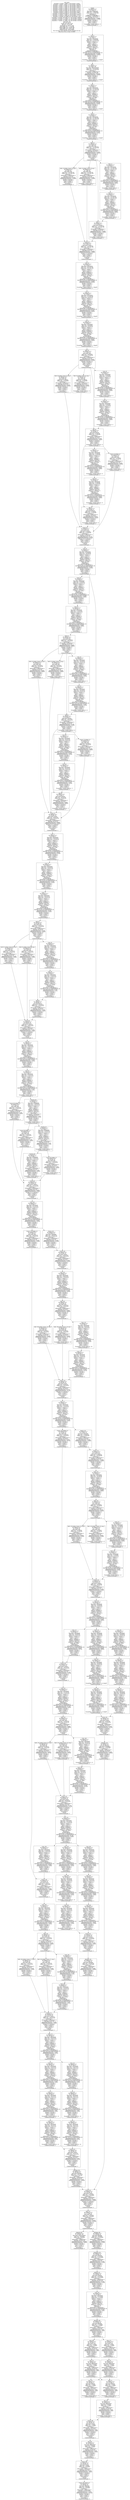 digraph cnn_tree {
subgraph clusterHeader {
margin=0
style="invis"
HEADER [shape="box" label="\n NET_INFO\n fusionNet: 0 startId: 1 endId: 4, UB Util Rate: 0.78623\n fusionNet: 1 startId: 7 endId: 10, UB Util Rate: 0.685938\n fusionNet: 2 startId: 12 endId: 14, UB Util Rate: 0.884375\n fusionNet: 3 startId: 17 endId: 20, UB Util Rate: 0.859375\n fusionNet: 4 startId: 21 endId: 24, UB Util Rate: 0.859375\n fusionNet: 5 startId: 31 endId: 32, UB Util Rate: 0.771875\n fusionNet: 6 startId: 33 endId: 34, UB Util Rate: 0.771875\n fusionNet: 7 startId: 36 endId: 38, UB Util Rate: 0.834375\n fusionNet: 8 startId: 51 endId: 52, UB Util Rate: 0.91875\n fusionNet: 9 startId: 53 endId: 55, UB Util Rate: 0.96875\n fusionNet: 10 startId: 66 endId: 67, UB Util Rate: 0.771875\n fusionNet: 11 startId: 77 endId: 79, UB Util Rate: 0.859375\n fusionNet: 12 startId: 87 endId: 88, UB Util Rate: 0.771875\n fusionNet: 13 startId: 103 endId: 104, UB Util Rate: 0.925\n fusionNet: 14 startId: 106 endId: 107, UB Util Rate: 0.960938\n fusionNet: 15 startId: 111 endId: 112, UB Util Rate: 0.95625\n fusionNet: 16 startId: 119 endId: 120, UB Util Rate: 0.960938\n fusionNet: 17 startId: 137 endId: 139, UB Util Rate: 0.922852\n layer num: 145\n inst num: 65104\n weight size: 3095.53 KB\n OM size: 7373.02 KB\n bandwidth size: 68.5171 MB\n input buffer size: 1.17188 MB\n output buffer size: 2.69165 MB\n temp buffer size: 2.52075 MB\n original net Ops: 10019788800\n Pico Core Ops: 10707189760 (93.58% of original net ops)\n Ideal Perf of Pico: 45 fps (475MHz)"];}
images [shape=box, label="images\n net segment id: 0\n id: 0 type: 45\ntype name: Preprocess\n input size: 1*3*640*640\n output size: 1*3*640*640\n reportFlag: 0\n preprocessMergeFlag: 1\n inBondType: 1 outBondType: 8\n dataType: U8_S8_S8\n alignedInputDataSize: 1228800\n alignedOutputDataSize: 3276800\n InDcmp: 0 OutCmp: 0 \n inM2M: 0 outM2M: 0\n inDdr: 0 outDdr: 0\n inS2S: 0 outS2S: 0\n FusionFlag: 1 (fusion subnet id : 0)\nCubeEltwiseMerged : 0"];
images -> Conv_0;
Conv_0 [shape=box, label="Conv_0\n net segment id: 0\n id: 1 type: 0\ntype name: Convolution\n input size: 1*3*640*640\n output size: 1*16*320*320\n kernel_h: 3 kernel_w: 3\n stride_h: 2 stride_w: 2\n pad_h: 1 pad_w: 1\n padUp: 1 padDown: 0\n padLeft: 1 padRight: 0\n padMode: const_zero\n dilation_h: 1 dilation_w: 1\n weight size: 432\n reportFlag: 0\n preprocessMergeFlag: 1\n inBondType: 8 outBondType: 8\n dataType: S8_S8_S8 weightDataType: S8\n alignedInputDataSize: 3276800\n alignedOutputDataSize: 1638400\n InDcmp: 0 OutCmp: 0 \n inM2M: 0 outM2M: 0\n inDdr: 0 outDdr: 0\n inS2S: 0 outS2S: 0\n FusionFlag: 1 (fusion subnet id : 0, tilingW)\nCubeEltwiseMerged : 0"];
Conv_0 -> Mul_2;
Mul_2 [shape=box, label="Mul_2\n net segment id: 0\n id: 2 type: 146\ntype name: VectorCombine\n input size: 1*16*320*320\n output size: 1*16*320*320\n reportFlag: 0\n inBondType: 8 outBondType: 8\n dataType: S8_FP16_S8\n alignedInputDataSize: 1638400\n alignedOutputDataSize: 1638400\n InDcmp: 0 OutCmp: 0 \n inM2M: 0 outM2M: 0\n inDdr: 0 outDdr: 0\n inS2S: 0 outS2S: 0\n FusionFlag: 1 (fusion subnet id : 0, tilingW)\nCubeEltwiseMerged : 0"];
Mul_2 -> Conv_3;
Conv_3 [shape=box, label="Conv_3\n net segment id: 0\n id: 3 type: 0\ntype name: Convolution\n input size: 1*16*320*320\n output size: 1*32*160*160\n kernel_h: 3 kernel_w: 3\n stride_h: 2 stride_w: 2\n pad_h: 1 pad_w: 1\n padUp: 1 padDown: 0\n padLeft: 1 padRight: 0\n padMode: const_zero\n dilation_h: 1 dilation_w: 1\n weight size: 4608\n reportFlag: 0\n SwishMergeFlag\n inBondType: 8 outBondType: 8\n dataType: S8_S8_S8 weightDataType: S8\n alignedInputDataSize: 1638400\n alignedOutputDataSize: 819200\n InDcmp: 0 OutCmp: 0 \n inM2M: 0 outM2M: 0\n inDdr: 0 outDdr: 0\n inS2S: 0 outS2S: 0\n FusionFlag: 1 (fusion subnet id : 0, tilingW)\nCubeEltwiseMerged : 0"];
Conv_3 -> Conv_6;
Conv_6 [shape=box, label="Conv_6\n net segment id: 0\n id: 4 type: 0\ntype name: Convolution\n input size: 1*32*160*160\n output size: 1*32*160*160\n kernel_h: 1 kernel_w: 1\n stride_h: 1 stride_w: 1\n pad_h: 0 pad_w: 0\n padUp: 0 padDown: 0\n padLeft: 0 padRight: 0\n padMode: const_zero\n dilation_h: 1 dilation_w: 1\n weight size: 1024\n reportFlag: 0\n SwishMergeFlag\n inBondType: 8 outBondType: 8\n dataType: S8_S8_S8 weightDataType: S8\n alignedInputDataSize: 819200\n alignedOutputDataSize: 819200\n InDcmp: 0 OutCmp: 0 \n inM2M: 0 outM2M: 0\n inDdr: 0 outDdr: 0\n inS2S: 0 outS2S: 0\n FusionFlag: 1 (fusion subnet id : 0, tilingW)\nCubeEltwiseMerged : 0"];
Conv_6 -> Split_10;
Split_10 [shape=box, label="Split_10\n net segment id: 0\n id: 5 type: 36\ntype name: Slice\n input size: 1*32*160*160\n output size: 1*16*160*160\n reportFlag: 0\n inBondType: 8 outBondType: 8\n dataType: S8_S8_S8\n alignedInputDataSize: 819200\n alignedOutputDataSize: 1638400\n InDcmp: 0 OutCmp: 0 0 \n inM2M: 0 outM2M: 0\n inDdr: 0 outDdr: 0\n inS2S: 0 outS2S: 0\n FusionFlag: 0\n noninst\nCubeEltwiseMerged : 0"];
Split_10 -> Split_10_bridge_Concat_18_nop_0;
Split_10 -> Split_10_bridge_Concat_18_nop_1;
Split_10 -> Conv_11;
Split_10 -> Add_17;
Split_10_bridge_Concat_18_nop_0 [shape=box, label="Split_10_bridge_Concat_18_nop_0\n net segment id: 0\n id: 6 type: 48\ntype name: Nop\n input size: 1*16*160*160\n output size: 1*16*160*160\n reportFlag: 0\n inBondType: 8 outBondType: 8\n dataType: S8_S8_S8\n alignedInputDataSize: 819200\n alignedOutputDataSize: 1228800\n InDcmp: 0 OutCmp: 0 \n inM2M: 0 outM2M: 0\n inDdr: 0 outDdr: 0\n inS2S: 0 outS2S: 0\n FusionFlag: 0\nCubeEltwiseMerged : 0"];
Split_10_bridge_Concat_18_nop_0 -> Concat_18;
Split_10_bridge_Concat_18_nop_1 [shape=box, label="Split_10_bridge_Concat_18_nop_1\n net segment id: 0\n id: 7 type: 48\ntype name: Nop\n input size: 1*16*160*160\n output size: 1*16*160*160\n reportFlag: 0\n inBondType: 8 outBondType: 8\n dataType: S8_S8_S8\n alignedInputDataSize: 819200\n alignedOutputDataSize: 1228800\n InDcmp: 0 OutCmp: 0 \n inM2M: 0 outM2M: 0\n inDdr: 0 outDdr: 0\n inS2S: 0 outS2S: 0\n FusionFlag: 1 (fusion subnet id : 1)\nCubeEltwiseMerged : 0"];
Split_10_bridge_Concat_18_nop_1 -> Concat_18;
Conv_11 [shape=box, label="Conv_11\n net segment id: 0\n id: 8 type: 0\ntype name: Convolution\n input size: 1*16*160*160\n output size: 1*16*160*160\n kernel_h: 3 kernel_w: 3\n stride_h: 1 stride_w: 1\n pad_h: 1 pad_w: 1\n padUp: 1 padDown: 1\n padLeft: 1 padRight: 1\n padMode: const_zero\n dilation_h: 1 dilation_w: 1\n weight size: 2304\n reportFlag: 0\n SwishMergeFlag\n inBondType: 8 outBondType: 8\n dataType: S8_S8_S8 weightDataType: S8\n alignedInputDataSize: 819200\n alignedOutputDataSize: 409600\n InDcmp: 0 OutCmp: 0 \n inM2M: 0 outM2M: 0\n inDdr: 0 outDdr: 0\n inS2S: 0 outS2S: 0\n FusionFlag: 1 (fusion subnet id : 1)\nCubeEltwiseMerged : 0"];
Conv_11 -> Conv_14;
Conv_14 [shape=box, label="Conv_14\n net segment id: 0\n id: 9 type: 0\ntype name: Convolution\n input size: 1*16*160*160\n output size: 1*16*160*160\n kernel_h: 3 kernel_w: 3\n stride_h: 1 stride_w: 1\n pad_h: 1 pad_w: 1\n padUp: 1 padDown: 1\n padLeft: 1 padRight: 1\n padMode: const_zero\n dilation_h: 1 dilation_w: 1\n weight size: 2304\n reportFlag: 0\n SwishMergeFlag\n inBondType: 8 outBondType: 8\n dataType: S8_S8_S8 weightDataType: S8\n alignedInputDataSize: 409600\n alignedOutputDataSize: 409600\n InDcmp: 0 OutCmp: 0 \n inM2M: 0 outM2M: 0\n inDdr: 0 outDdr: 0\n inS2S: 0 outS2S: 0\n FusionFlag: 1 (fusion subnet id : 1)\nCubeEltwiseMerged : 0"];
Conv_14 -> Add_17;
Add_17 [shape=box, label="Add_17\n net segment id: 0\n id: 10 type: 27\ntype name: Eltwise\n input size: 1*16*160*160\n output size: 1*16*160*160\n reportFlag: 0\n inBondType: 8 outBondType: 8\n dataType: S8_S8_S8\n alignedInputDataSize: 1228800\n alignedOutputDataSize: 1228800\n InDcmp: 0 0 OutCmp: 0 \n inM2M: 0 outM2M: 0\n inDdr: 0 outDdr: 0\n inS2S: 0 outS2S: 0\n FusionFlag: 1 (fusion subnet id : 1)\nCubeEltwiseMerged : 0"];
Add_17 -> Concat_18;
Concat_18 [shape=box, label="Concat_18\n net segment id: 0\n id: 11 type: 38\ntype name: Concat\n input size: 1*16*160*160\n output size: 1*48*160*160\n reportFlag: 0\n inBondType: 8 outBondType: 8\n dataType: S8_S8_S8\n alignedInputDataSize: 1228800\n alignedOutputDataSize: 1228800\n InDcmp: 0 0 0 OutCmp: 0 \n inM2M: 0 outM2M: 0\n inDdr: 0 outDdr: 0\n inS2S: 0 outS2S: 0\n FusionFlag: 0\n noninst\nCubeEltwiseMerged : 0"];
Concat_18 -> Conv_19;
Conv_19 [shape=box, label="Conv_19\n net segment id: 0\n id: 12 type: 0\ntype name: Convolution\n input size: 1*48*160*160\n output size: 1*32*160*160\n kernel_h: 1 kernel_w: 1\n stride_h: 1 stride_w: 1\n pad_h: 0 pad_w: 0\n padUp: 0 padDown: 0\n padLeft: 0 padRight: 0\n padMode: const_zero\n dilation_h: 1 dilation_w: 1\n weight size: 1536\n reportFlag: 0\n SwishMergeFlag\n inBondType: 8 outBondType: 8\n dataType: S8_S8_S8 weightDataType: S8\n alignedInputDataSize: 1228800\n alignedOutputDataSize: 819200\n InDcmp: 0 OutCmp: 0 \n inM2M: 0 outM2M: 0\n inDdr: 0 outDdr: 0\n inS2S: 0 outS2S: 0\n FusionFlag: 1 (fusion subnet id : 2, tilingW)\nCubeEltwiseMerged : 0"];
Conv_19 -> Conv_22;
Conv_22 [shape=box, label="Conv_22\n net segment id: 0\n id: 13 type: 0\ntype name: Convolution\n input size: 1*32*160*160\n output size: 1*64*80*80\n kernel_h: 3 kernel_w: 3\n stride_h: 2 stride_w: 2\n pad_h: 1 pad_w: 1\n padUp: 1 padDown: 0\n padLeft: 1 padRight: 0\n padMode: const_zero\n dilation_h: 1 dilation_w: 1\n weight size: 18432\n reportFlag: 0\n SwishMergeFlag\n inBondType: 8 outBondType: 8\n dataType: S8_S8_S8 weightDataType: S8\n alignedInputDataSize: 819200\n alignedOutputDataSize: 409600\n InDcmp: 0 OutCmp: 0 \n inM2M: 0 outM2M: 0\n inDdr: 0 outDdr: 0\n inS2S: 0 outS2S: 0\n FusionFlag: 1 (fusion subnet id : 2, tilingW)\nCubeEltwiseMerged : 0"];
Conv_22 -> Conv_25;
Conv_25 [shape=box, label="Conv_25\n net segment id: 0\n id: 14 type: 0\ntype name: Convolution\n input size: 1*64*80*80\n output size: 1*64*80*80\n kernel_h: 1 kernel_w: 1\n stride_h: 1 stride_w: 1\n pad_h: 0 pad_w: 0\n padUp: 0 padDown: 0\n padLeft: 0 padRight: 0\n padMode: const_zero\n dilation_h: 1 dilation_w: 1\n weight size: 4096\n reportFlag: 0\n SwishMergeFlag\n inBondType: 8 outBondType: 8\n dataType: S8_S8_S8 weightDataType: S8\n alignedInputDataSize: 409600\n alignedOutputDataSize: 409600\n InDcmp: 0 OutCmp: 0 \n inM2M: 0 outM2M: 0\n inDdr: 0 outDdr: 0\n inS2S: 0 outS2S: 0\n FusionFlag: 1 (fusion subnet id : 2, tilingW)\nCubeEltwiseMerged : 0"];
Conv_25 -> Split_29;
Split_29 [shape=box, label="Split_29\n net segment id: 0\n id: 15 type: 36\ntype name: Slice\n input size: 1*64*80*80\n output size: 1*32*80*80\n reportFlag: 0\n inBondType: 8 outBondType: 8\n dataType: S8_S8_S8\n alignedInputDataSize: 409600\n alignedOutputDataSize: 819200\n InDcmp: 0 OutCmp: 0 0 \n inM2M: 0 outM2M: 0\n inDdr: 0 outDdr: 0\n inS2S: 0 outS2S: 0\n FusionFlag: 0\n noninst\nCubeEltwiseMerged : 0"];
Split_29 -> Split_29_bridge_Concat_44_nop_0;
Split_29 -> Split_29_bridge_Concat_44_nop_1;
Split_29 -> Conv_30;
Split_29 -> Add_36;
Split_29_bridge_Concat_44_nop_0 [shape=box, label="Split_29_bridge_Concat_44_nop_0\n net segment id: 0\n id: 16 type: 48\ntype name: Nop\n input size: 1*32*80*80\n output size: 1*32*80*80\n reportFlag: 0\n inBondType: 8 outBondType: 8\n dataType: S8_S8_S8\n alignedInputDataSize: 409600\n alignedOutputDataSize: 819200\n InDcmp: 0 OutCmp: 0 \n inM2M: 0 outM2M: 0\n inDdr: 0 outDdr: 0\n inS2S: 0 outS2S: 0\n FusionFlag: 0\nCubeEltwiseMerged : 0"];
Split_29_bridge_Concat_44_nop_0 -> Concat_44;
Split_29_bridge_Concat_44_nop_1 [shape=box, label="Split_29_bridge_Concat_44_nop_1\n net segment id: 0\n id: 17 type: 48\ntype name: Nop\n input size: 1*32*80*80\n output size: 1*32*80*80\n reportFlag: 0\n inBondType: 8 outBondType: 8\n dataType: S8_S8_S8\n alignedInputDataSize: 409600\n alignedOutputDataSize: 819200\n InDcmp: 0 OutCmp: 0 \n inM2M: 0 outM2M: 0\n inDdr: 0 outDdr: 0\n inS2S: 0 outS2S: 0\n FusionFlag: 1 (fusion subnet id : 3)\nCubeEltwiseMerged : 0"];
Split_29_bridge_Concat_44_nop_1 -> Concat_44;
Conv_30 [shape=box, label="Conv_30\n net segment id: 0\n id: 18 type: 0\ntype name: Convolution\n input size: 1*32*80*80\n output size: 1*32*80*80\n kernel_h: 3 kernel_w: 3\n stride_h: 1 stride_w: 1\n pad_h: 1 pad_w: 1\n padUp: 1 padDown: 1\n padLeft: 1 padRight: 1\n padMode: const_zero\n dilation_h: 1 dilation_w: 1\n weight size: 9216\n reportFlag: 0\n SwishMergeFlag\n inBondType: 8 outBondType: 8\n dataType: S8_S8_S8 weightDataType: S8\n alignedInputDataSize: 409600\n alignedOutputDataSize: 204800\n InDcmp: 0 OutCmp: 0 \n inM2M: 0 outM2M: 0\n inDdr: 0 outDdr: 0\n inS2S: 0 outS2S: 0\n FusionFlag: 1 (fusion subnet id : 3)\nCubeEltwiseMerged : 0"];
Conv_30 -> Conv_33;
Conv_33 [shape=box, label="Conv_33\n net segment id: 0\n id: 19 type: 0\ntype name: Convolution\n input size: 1*32*80*80\n output size: 1*32*80*80\n kernel_h: 3 kernel_w: 3\n stride_h: 1 stride_w: 1\n pad_h: 1 pad_w: 1\n padUp: 1 padDown: 1\n padLeft: 1 padRight: 1\n padMode: const_zero\n dilation_h: 1 dilation_w: 1\n weight size: 9216\n reportFlag: 0\n SwishMergeFlag\n inBondType: 8 outBondType: 8\n dataType: S8_S8_S8 weightDataType: S8\n alignedInputDataSize: 204800\n alignedOutputDataSize: 204800\n InDcmp: 0 OutCmp: 0 \n inM2M: 0 outM2M: 0\n inDdr: 0 outDdr: 0\n inS2S: 0 outS2S: 0\n FusionFlag: 1 (fusion subnet id : 3)\nCubeEltwiseMerged : 0"];
Conv_33 -> Add_36;
Add_36 [shape=box, label="Add_36\n net segment id: 0\n id: 20 type: 27\ntype name: Eltwise\n input size: 1*32*80*80\n output size: 1*32*80*80\n reportFlag: 0\n inBondType: 8 outBondType: 8\n dataType: S8_S8_S8\n alignedInputDataSize: 614400\n alignedOutputDataSize: 204800\n InDcmp: 0 0 OutCmp: 0 \n inM2M: 0 outM2M: 0\n inDdr: 0 outDdr: 0\n inS2S: 0 outS2S: 0\n FusionFlag: 1 (fusion subnet id : 3)\nCubeEltwiseMerged : 0"];
Add_36 -> Conv_37;
Add_36 -> Add_43;
Add_36 -> Concat_44_bridge_0_0;
Conv_37 [shape=box, label="Conv_37\n net segment id: 0\n id: 21 type: 0\ntype name: Convolution\n input size: 1*32*80*80\n output size: 1*32*80*80\n kernel_h: 3 kernel_w: 3\n stride_h: 1 stride_w: 1\n pad_h: 1 pad_w: 1\n padUp: 1 padDown: 1\n padLeft: 1 padRight: 1\n padMode: const_zero\n dilation_h: 1 dilation_w: 1\n weight size: 9216\n reportFlag: 0\n SwishMergeFlag\n inBondType: 8 outBondType: 8\n dataType: S8_S8_S8 weightDataType: S8\n alignedInputDataSize: 204800\n alignedOutputDataSize: 204800\n InDcmp: 0 OutCmp: 0 \n inM2M: 0 outM2M: 0\n inDdr: 0 outDdr: 0\n inS2S: 0 outS2S: 0\n FusionFlag: 1 (fusion subnet id : 4)\nCubeEltwiseMerged : 0"];
Conv_37 -> Conv_40;
Conv_40 [shape=box, label="Conv_40\n net segment id: 0\n id: 22 type: 0\ntype name: Convolution\n input size: 1*32*80*80\n output size: 1*32*80*80\n kernel_h: 3 kernel_w: 3\n stride_h: 1 stride_w: 1\n pad_h: 1 pad_w: 1\n padUp: 1 padDown: 1\n padLeft: 1 padRight: 1\n padMode: const_zero\n dilation_h: 1 dilation_w: 1\n weight size: 9216\n reportFlag: 0\n SwishMergeFlag\n inBondType: 8 outBondType: 8\n dataType: S8_S8_S8 weightDataType: S8\n alignedInputDataSize: 204800\n alignedOutputDataSize: 204800\n InDcmp: 0 OutCmp: 0 \n inM2M: 0 outM2M: 0\n inDdr: 0 outDdr: 0\n inS2S: 0 outS2S: 0\n FusionFlag: 1 (fusion subnet id : 4)\nCubeEltwiseMerged : 0"];
Conv_40 -> Add_43;
Add_43 [shape=box, label="Add_43\n net segment id: 0\n id: 23 type: 27\ntype name: Eltwise\n input size: 1*32*80*80\n output size: 1*32*80*80\n reportFlag: 0\n inBondType: 8 outBondType: 8\n dataType: S8_S8_S8\n alignedInputDataSize: 409600\n alignedOutputDataSize: 819200\n InDcmp: 0 0 OutCmp: 0 \n inM2M: 0 outM2M: 0\n inDdr: 0 outDdr: 0\n inS2S: 0 outS2S: 0\n FusionFlag: 1 (fusion subnet id : 4)\nCubeEltwiseMerged : 0"];
Add_43 -> Concat_44;
Concat_44_bridge_0_0 [shape=box, label="Concat_44_bridge_0_0\n net segment id: 0\n id: 24 type: 48\ntype name: Nop\n input size: 1*32*80*80\n output size: 1*32*80*80\n reportFlag: 0\n inBondType: 8 outBondType: 8\n dataType: S8_S8_S8\n alignedInputDataSize: 204800\n alignedOutputDataSize: 819200\n InDcmp: 0 OutCmp: 0 \n inM2M: 0 outM2M: 0\n inDdr: 0 outDdr: 0\n inS2S: 0 outS2S: 0\n FusionFlag: 1 (fusion subnet id : 4)\nCubeEltwiseMerged : 0"];
Concat_44_bridge_0_0 -> Concat_44;
Concat_44 [shape=box, label="Concat_44\n net segment id: 0\n id: 25 type: 38\ntype name: Concat\n input size: 1*32*80*80\n output size: 1*128*80*80\n reportFlag: 0\n inBondType: 8 outBondType: 8\n dataType: S8_S8_S8\n alignedInputDataSize: 819200\n alignedOutputDataSize: 819200\n InDcmp: 0 0 0 0 OutCmp: 0 \n inM2M: 0 outM2M: 0\n inDdr: 0 outDdr: 0\n inS2S: 0 outS2S: 0\n FusionFlag: 0\n noninst\nCubeEltwiseMerged : 0"];
Concat_44 -> Conv_45;
Conv_45 [shape=box, label="Conv_45\n net segment id: 0\n id: 26 type: 0\ntype name: Convolution\n input size: 1*128*80*80\n output size: 1*64*80*80\n kernel_h: 1 kernel_w: 1\n stride_h: 1 stride_w: 1\n pad_h: 0 pad_w: 0\n padUp: 0 padDown: 0\n padLeft: 0 padRight: 0\n padMode: const_zero\n dilation_h: 1 dilation_w: 1\n weight size: 8192\n reportFlag: 0\n SwishMergeFlag\n inBondType: 8 outBondType: 8\n dataType: S8_S8_S8 weightDataType: S8\n alignedInputDataSize: 819200\n alignedOutputDataSize: 1228800\n InDcmp: 0 OutCmp: 0 \n inM2M: 0 outM2M: 0\n inDdr: 0 outDdr: 0\n inS2S: 0 outS2S: 0\n FusionFlag: 0\nCubeEltwiseMerged : 0"];
Conv_45 -> Conv_48;
Conv_45 -> Concat_121;
Conv_48 [shape=box, label="Conv_48\n net segment id: 0\n id: 27 type: 0\ntype name: Convolution\n input size: 1*64*80*80\n output size: 1*128*40*40\n kernel_h: 3 kernel_w: 3\n stride_h: 2 stride_w: 2\n pad_h: 1 pad_w: 1\n padUp: 1 padDown: 0\n padLeft: 1 padRight: 0\n padMode: const_zero\n dilation_h: 1 dilation_w: 1\n weight size: 73728\n reportFlag: 0\n SwishMergeFlag\n inBondType: 8 outBondType: 8\n dataType: S8_S8_S8 weightDataType: S8\n alignedInputDataSize: 1228800\n alignedOutputDataSize: 204800\n InDcmp: 0 OutCmp: 0 \n inM2M: 0 outM2M: 0\n inDdr: 0 outDdr: 0\n inS2S: 0 outS2S: 0\n FusionFlag: 0\nCubeEltwiseMerged : 0"];
Conv_48 -> Conv_51;
Conv_51 [shape=box, label="Conv_51\n net segment id: 0\n id: 28 type: 0\ntype name: Convolution\n input size: 1*128*40*40\n output size: 1*128*40*40\n kernel_h: 1 kernel_w: 1\n stride_h: 1 stride_w: 1\n pad_h: 0 pad_w: 0\n padUp: 0 padDown: 0\n padLeft: 0 padRight: 0\n padMode: const_zero\n dilation_h: 1 dilation_w: 1\n weight size: 16384\n reportFlag: 0\n SwishMergeFlag\n inBondType: 8 outBondType: 8\n dataType: S8_S8_S8 weightDataType: S8\n alignedInputDataSize: 204800\n alignedOutputDataSize: 204800\n InDcmp: 0 OutCmp: 0 \n inM2M: 0 outM2M: 0\n inDdr: 0 outDdr: 0\n inS2S: 0 outS2S: 0\n FusionFlag: 0\nCubeEltwiseMerged : 0"];
Conv_51 -> Split_55;
Split_55 [shape=box, label="Split_55\n net segment id: 0\n id: 29 type: 36\ntype name: Slice\n input size: 1*128*40*40\n output size: 1*64*40*40\n reportFlag: 0\n inBondType: 8 outBondType: 8\n dataType: S8_S8_S8\n alignedInputDataSize: 204800\n alignedOutputDataSize: 409600\n InDcmp: 0 OutCmp: 0 0 \n inM2M: 0 outM2M: 0\n inDdr: 0 outDdr: 0\n inS2S: 0 outS2S: 0\n FusionFlag: 0\n noninst\nCubeEltwiseMerged : 0"];
Split_55 -> Split_55_bridge_Concat_70_nop_0;
Split_55 -> Split_55_bridge_Concat_70_nop_1;
Split_55 -> Conv_56;
Split_55 -> Add_62;
Split_55_bridge_Concat_70_nop_0 [shape=box, label="Split_55_bridge_Concat_70_nop_0\n net segment id: 0\n id: 30 type: 48\ntype name: Nop\n input size: 1*64*40*40\n output size: 1*64*40*40\n reportFlag: 0\n inBondType: 8 outBondType: 8\n dataType: S8_S8_S8\n alignedInputDataSize: 204800\n alignedOutputDataSize: 409600\n InDcmp: 0 OutCmp: 0 \n inM2M: 0 outM2M: 0\n inDdr: 0 outDdr: 0\n inS2S: 0 outS2S: 0\n FusionFlag: 0\nCubeEltwiseMerged : 0"];
Split_55_bridge_Concat_70_nop_0 -> Concat_70;
Split_55_bridge_Concat_70_nop_1 [shape=box, label="Split_55_bridge_Concat_70_nop_1\n net segment id: 0\n id: 31 type: 48\ntype name: Nop\n input size: 1*64*40*40\n output size: 1*64*40*40\n reportFlag: 0\n inBondType: 8 outBondType: 8\n dataType: S8_S8_S8\n alignedInputDataSize: 204800\n alignedOutputDataSize: 409600\n InDcmp: 0 OutCmp: 0 \n inM2M: 0 outM2M: 0\n inDdr: 0 outDdr: 0\n inS2S: 0 outS2S: 0\n FusionFlag: 1 (fusion subnet id : 5)\nCubeEltwiseMerged : 0"];
Split_55_bridge_Concat_70_nop_1 -> Concat_70;
Conv_56 [shape=box, label="Conv_56\n net segment id: 0\n id: 32 type: 0\ntype name: Convolution\n input size: 1*64*40*40\n output size: 1*64*40*40\n kernel_h: 3 kernel_w: 3\n stride_h: 1 stride_w: 1\n pad_h: 1 pad_w: 1\n padUp: 1 padDown: 1\n padLeft: 1 padRight: 1\n padMode: const_zero\n dilation_h: 1 dilation_w: 1\n weight size: 36864\n reportFlag: 0\n SwishMergeFlag\n inBondType: 8 outBondType: 8\n dataType: S8_S8_S8 weightDataType: S8\n alignedInputDataSize: 204800\n alignedOutputDataSize: 102400\n InDcmp: 0 OutCmp: 0 \n inM2M: 0 outM2M: 0\n inDdr: 0 outDdr: 0\n inS2S: 0 outS2S: 0\n FusionFlag: 1 (fusion subnet id : 5)\nCubeEltwiseMerged : 0"];
Conv_56 -> Conv_59;
Conv_59 [shape=box, label="Conv_59\n net segment id: 0\n id: 33 type: 0\ntype name: Convolution\n input size: 1*64*40*40\n output size: 1*64*40*40\n kernel_h: 3 kernel_w: 3\n stride_h: 1 stride_w: 1\n pad_h: 1 pad_w: 1\n padUp: 1 padDown: 1\n padLeft: 1 padRight: 1\n padMode: const_zero\n dilation_h: 1 dilation_w: 1\n weight size: 36864\n reportFlag: 0\n SwishMergeFlag\n inBondType: 8 outBondType: 8\n dataType: S8_S8_S8 weightDataType: S8\n alignedInputDataSize: 102400\n alignedOutputDataSize: 102400\n InDcmp: 0 OutCmp: 0 \n inM2M: 0 outM2M: 0\n inDdr: 0 outDdr: 0\n inS2S: 0 outS2S: 0\n FusionFlag: 1 (fusion subnet id : 6)\nCubeEltwiseMerged : 0"];
Conv_59 -> Add_62;
Add_62 [shape=box, label="Add_62\n net segment id: 0\n id: 34 type: 27\ntype name: Eltwise\n input size: 1*64*40*40\n output size: 1*64*40*40\n reportFlag: 0\n inBondType: 8 outBondType: 8\n dataType: S8_S8_S8\n alignedInputDataSize: 307200\n alignedOutputDataSize: 102400\n InDcmp: 0 0 OutCmp: 0 \n inM2M: 0 outM2M: 0\n inDdr: 0 outDdr: 0\n inS2S: 0 outS2S: 0\n FusionFlag: 1 (fusion subnet id : 6)\nCubeEltwiseMerged : 0"];
Add_62 -> Conv_63;
Add_62 -> Add_69;
Add_62 -> Concat_70_bridge_0_0;
Conv_63 [shape=box, label="Conv_63\n net segment id: 0\n id: 35 type: 0\ntype name: Convolution\n input size: 1*64*40*40\n output size: 1*64*40*40\n kernel_h: 3 kernel_w: 3\n stride_h: 1 stride_w: 1\n pad_h: 1 pad_w: 1\n padUp: 1 padDown: 1\n padLeft: 1 padRight: 1\n padMode: const_zero\n dilation_h: 1 dilation_w: 1\n weight size: 36864\n reportFlag: 0\n SwishMergeFlag\n inBondType: 8 outBondType: 8\n dataType: S8_S8_S8 weightDataType: S8\n alignedInputDataSize: 102400\n alignedOutputDataSize: 102400\n InDcmp: 0 OutCmp: 0 \n inM2M: 0 outM2M: 0\n inDdr: 0 outDdr: 0\n inS2S: 0 outS2S: 0\n FusionFlag: 0\nCubeEltwiseMerged : 0"];
Conv_63 -> Conv_66;
Conv_66 [shape=box, label="Conv_66\n net segment id: 0\n id: 36 type: 0\ntype name: Convolution\n input size: 1*64*40*40\n output size: 1*64*40*40\n kernel_h: 3 kernel_w: 3\n stride_h: 1 stride_w: 1\n pad_h: 1 pad_w: 1\n padUp: 1 padDown: 1\n padLeft: 1 padRight: 1\n padMode: const_zero\n dilation_h: 1 dilation_w: 1\n weight size: 36864\n reportFlag: 0\n SwishMergeFlag\n inBondType: 8 outBondType: 8\n dataType: S8_S8_S8 weightDataType: S8\n alignedInputDataSize: 102400\n alignedOutputDataSize: 102400\n InDcmp: 0 OutCmp: 0 \n inM2M: 0 outM2M: 0\n inDdr: 0 outDdr: 0\n inS2S: 0 outS2S: 0\n FusionFlag: 1 (fusion subnet id : 7)\nCubeEltwiseMerged : 0"];
Conv_66 -> Add_69;
Add_69 [shape=box, label="Add_69\n net segment id: 0\n id: 37 type: 27\ntype name: Eltwise\n input size: 1*64*40*40\n output size: 1*64*40*40\n reportFlag: 0\n inBondType: 8 outBondType: 8\n dataType: S8_S8_S8\n alignedInputDataSize: 204800\n alignedOutputDataSize: 409600\n InDcmp: 0 0 OutCmp: 0 \n inM2M: 0 outM2M: 0\n inDdr: 0 outDdr: 0\n inS2S: 0 outS2S: 0\n FusionFlag: 1 (fusion subnet id : 7)\nCubeEltwiseMerged : 0"];
Add_69 -> Concat_70;
Concat_70_bridge_0_0 [shape=box, label="Concat_70_bridge_0_0\n net segment id: 0\n id: 38 type: 48\ntype name: Nop\n input size: 1*64*40*40\n output size: 1*64*40*40\n reportFlag: 0\n inBondType: 8 outBondType: 8\n dataType: S8_S8_S8\n alignedInputDataSize: 102400\n alignedOutputDataSize: 409600\n InDcmp: 0 OutCmp: 0 \n inM2M: 0 outM2M: 0\n inDdr: 0 outDdr: 0\n inS2S: 0 outS2S: 0\n FusionFlag: 1 (fusion subnet id : 7)\nCubeEltwiseMerged : 0"];
Concat_70_bridge_0_0 -> Concat_70;
Concat_70 [shape=box, label="Concat_70\n net segment id: 0\n id: 39 type: 38\ntype name: Concat\n input size: 1*64*40*40\n output size: 1*256*40*40\n reportFlag: 0\n inBondType: 8 outBondType: 8\n dataType: S8_S8_S8\n alignedInputDataSize: 409600\n alignedOutputDataSize: 409600\n InDcmp: 0 0 0 0 OutCmp: 0 \n inM2M: 0 outM2M: 0\n inDdr: 0 outDdr: 0\n inS2S: 0 outS2S: 0\n FusionFlag: 0\n noninst\nCubeEltwiseMerged : 0"];
Concat_70 -> Conv_71;
Conv_71 [shape=box, label="Conv_71\n net segment id: 0\n id: 40 type: 0\ntype name: Convolution\n input size: 1*256*40*40\n output size: 1*128*40*40\n kernel_h: 1 kernel_w: 1\n stride_h: 1 stride_w: 1\n pad_h: 0 pad_w: 0\n padUp: 0 padDown: 0\n padLeft: 0 padRight: 0\n padMode: const_zero\n dilation_h: 1 dilation_w: 1\n weight size: 32768\n reportFlag: 0\n SwishMergeFlag\n inBondType: 8 outBondType: 8\n dataType: S8_S8_S8 weightDataType: S8\n alignedInputDataSize: 409600\n alignedOutputDataSize: 614400\n InDcmp: 0 OutCmp: 0 \n inM2M: 0 outM2M: 0\n inDdr: 0 outDdr: 0\n inS2S: 0 outS2S: 0\n FusionFlag: 0\nCubeEltwiseMerged : 0"];
Conv_71 -> Conv_74;
Conv_71 -> Concat_104;
Conv_74 [shape=box, label="Conv_74\n net segment id: 0\n id: 41 type: 0\ntype name: Convolution\n input size: 1*128*40*40\n output size: 1*256*20*20\n kernel_h: 3 kernel_w: 3\n stride_h: 2 stride_w: 2\n pad_h: 1 pad_w: 1\n padUp: 1 padDown: 0\n padLeft: 1 padRight: 0\n padMode: const_zero\n dilation_h: 1 dilation_w: 1\n weight size: 294912\n reportFlag: 0\n SwishMergeFlag\n inBondType: 8 outBondType: 8\n dataType: S8_S8_S8 weightDataType: S8\n alignedInputDataSize: 614400\n alignedOutputDataSize: 102400\n InDcmp: 0 OutCmp: 0 \n inM2M: 0 outM2M: 0\n inDdr: 0 outDdr: 0\n inS2S: 0 outS2S: 0\n FusionFlag: 0\nCubeEltwiseMerged : 0"];
Conv_74 -> Conv_77;
Conv_77 [shape=box, label="Conv_77\n net segment id: 0\n id: 42 type: 0\ntype name: Convolution\n input size: 1*256*20*20\n output size: 1*256*20*20\n kernel_h: 1 kernel_w: 1\n stride_h: 1 stride_w: 1\n pad_h: 0 pad_w: 0\n padUp: 0 padDown: 0\n padLeft: 0 padRight: 0\n padMode: const_zero\n dilation_h: 1 dilation_w: 1\n weight size: 65536\n reportFlag: 0\n SwishMergeFlag\n inBondType: 8 outBondType: 8\n dataType: S8_S8_S8 weightDataType: S8\n alignedInputDataSize: 102400\n alignedOutputDataSize: 102400\n InDcmp: 0 OutCmp: 0 \n inM2M: 0 outM2M: 0\n inDdr: 0 outDdr: 0\n inS2S: 0 outS2S: 0\n FusionFlag: 0\nCubeEltwiseMerged : 0"];
Conv_77 -> Split_81;
Split_81 [shape=box, label="Split_81\n net segment id: 0\n id: 43 type: 36\ntype name: Slice\n input size: 1*256*20*20\n output size: 1*128*20*20\n reportFlag: 0\n inBondType: 8 outBondType: 8\n dataType: S8_S8_S8\n alignedInputDataSize: 102400\n alignedOutputDataSize: 204800\n InDcmp: 0 OutCmp: 0 0 \n inM2M: 0 outM2M: 0\n inDdr: 0 outDdr: 0\n inS2S: 0 outS2S: 0\n FusionFlag: 0\n noninst\nCubeEltwiseMerged : 0"];
Split_81 -> Split_81_bridge_Concat_89_nop_0;
Split_81 -> Split_81_bridge_Concat_89_nop_1;
Split_81 -> Conv_82;
Split_81 -> Add_88;
Split_81_bridge_Concat_89_nop_0 [shape=box, label="Split_81_bridge_Concat_89_nop_0\n net segment id: 0\n id: 44 type: 48\ntype name: Nop\n input size: 1*128*20*20\n output size: 1*128*20*20\n reportFlag: 0\n inBondType: 8 outBondType: 8\n dataType: S8_S8_S8\n alignedInputDataSize: 102400\n alignedOutputDataSize: 153600\n InDcmp: 0 OutCmp: 0 \n inM2M: 0 outM2M: 0\n inDdr: 0 outDdr: 0\n inS2S: 0 outS2S: 0\n FusionFlag: 0\nCubeEltwiseMerged : 0"];
Split_81_bridge_Concat_89_nop_0 -> Concat_89;
Split_81_bridge_Concat_89_nop_1 [shape=box, label="Split_81_bridge_Concat_89_nop_1\n net segment id: 0\n id: 45 type: 48\ntype name: Nop\n input size: 1*128*20*20\n output size: 1*128*20*20\n reportFlag: 0\n inBondType: 8 outBondType: 8\n dataType: S8_S8_S8\n alignedInputDataSize: 102400\n alignedOutputDataSize: 153600\n InDcmp: 0 OutCmp: 0 \n inM2M: 0 outM2M: 0\n inDdr: 0 outDdr: 0\n inS2S: 0 outS2S: 0\n FusionFlag: 0\nCubeEltwiseMerged : 0"];
Split_81_bridge_Concat_89_nop_1 -> Concat_89;
Conv_82 [shape=box, label="Conv_82\n net segment id: 0\n id: 46 type: 0\ntype name: Convolution\n input size: 1*128*20*20\n output size: 1*128*20*20\n kernel_h: 3 kernel_w: 3\n stride_h: 1 stride_w: 1\n pad_h: 1 pad_w: 1\n padUp: 1 padDown: 1\n padLeft: 1 padRight: 1\n padMode: const_zero\n dilation_h: 1 dilation_w: 1\n weight size: 147456\n reportFlag: 0\n SwishMergeFlag\n inBondType: 8 outBondType: 8\n dataType: S8_S8_S8 weightDataType: S8\n alignedInputDataSize: 102400\n alignedOutputDataSize: 51200\n InDcmp: 0 OutCmp: 0 \n inM2M: 0 outM2M: 0\n inDdr: 0 outDdr: 0\n inS2S: 0 outS2S: 0\n FusionFlag: 0\nCubeEltwiseMerged : 0"];
Conv_82 -> Conv_85;
Conv_85 [shape=box, label="Conv_85\n net segment id: 0\n id: 47 type: 0\ntype name: Convolution\n input size: 1*128*20*20\n output size: 1*128*20*20\n kernel_h: 3 kernel_w: 3\n stride_h: 1 stride_w: 1\n pad_h: 1 pad_w: 1\n padUp: 1 padDown: 1\n padLeft: 1 padRight: 1\n padMode: const_zero\n dilation_h: 1 dilation_w: 1\n weight size: 147456\n reportFlag: 0\n SwishMergeFlag\n inBondType: 8 outBondType: 8\n dataType: S8_S8_S8 weightDataType: S8\n alignedInputDataSize: 51200\n alignedOutputDataSize: 51200\n InDcmp: 0 OutCmp: 0 \n inM2M: 0 outM2M: 0\n inDdr: 0 outDdr: 0\n inS2S: 0 outS2S: 0\n FusionFlag: 0\nCubeEltwiseMerged : 0"];
Conv_85 -> Add_88;
Add_88 [shape=box, label="Add_88\n net segment id: 0\n id: 48 type: 27\ntype name: Eltwise\n input size: 1*128*20*20\n output size: 1*128*20*20\n reportFlag: 0\n inBondType: 8 outBondType: 8\n dataType: S8_S8_S8\n alignedInputDataSize: 153600\n alignedOutputDataSize: 153600\n InDcmp: 0 0 OutCmp: 0 \n inM2M: 0 outM2M: 0\n inDdr: 0 outDdr: 0\n inS2S: 0 outS2S: 0\n FusionFlag: 0\nCubeEltwiseMerged : 0"];
Add_88 -> Concat_89;
Concat_89 [shape=box, label="Concat_89\n net segment id: 0\n id: 49 type: 38\ntype name: Concat\n input size: 1*128*20*20\n output size: 1*384*20*20\n reportFlag: 0\n inBondType: 8 outBondType: 8\n dataType: S8_S8_S8\n alignedInputDataSize: 153600\n alignedOutputDataSize: 153600\n InDcmp: 0 0 0 OutCmp: 0 \n inM2M: 0 outM2M: 0\n inDdr: 0 outDdr: 0\n inS2S: 0 outS2S: 0\n FusionFlag: 0\n noninst\nCubeEltwiseMerged : 0"];
Concat_89 -> Conv_90;
Conv_90 [shape=box, label="Conv_90\n net segment id: 0\n id: 50 type: 0\ntype name: Convolution\n input size: 1*384*20*20\n output size: 1*256*20*20\n kernel_h: 1 kernel_w: 1\n stride_h: 1 stride_w: 1\n pad_h: 0 pad_w: 0\n padUp: 0 padDown: 0\n padLeft: 0 padRight: 0\n padMode: const_zero\n dilation_h: 1 dilation_w: 1\n weight size: 98304\n reportFlag: 0\n SwishMergeFlag\n inBondType: 8 outBondType: 8\n dataType: S8_S8_S8 weightDataType: S8\n alignedInputDataSize: 153600\n alignedOutputDataSize: 102400\n InDcmp: 0 OutCmp: 0 \n inM2M: 0 outM2M: 0\n inDdr: 0 outDdr: 0\n inS2S: 0 outS2S: 0\n FusionFlag: 0\nCubeEltwiseMerged : 0"];
Conv_90 -> Conv_93;
Conv_93 [shape=box, label="Conv_93\n net segment id: 0\n id: 51 type: 0\ntype name: Convolution\n input size: 1*256*20*20\n output size: 1*128*20*20\n kernel_h: 1 kernel_w: 1\n stride_h: 1 stride_w: 1\n pad_h: 0 pad_w: 0\n padUp: 0 padDown: 0\n padLeft: 0 padRight: 0\n padMode: const_zero\n dilation_h: 1 dilation_w: 1\n weight size: 32768\n reportFlag: 0\n SwishMergeFlag\n inBondType: 8 outBondType: 8\n dataType: S8_S8_S8 weightDataType: S8\n alignedInputDataSize: 102400\n alignedOutputDataSize: 51200\n InDcmp: 0 OutCmp: 0 \n inM2M: 0 outM2M: 0\n inDdr: 0 outDdr: 0\n inS2S: 0 outS2S: 0\n FusionFlag: 1 (fusion subnet id : 8)\nCubeEltwiseMerged : 0"];
Conv_93 -> MaxPool_96;
Conv_93 -> Concat_99_bridge_0_0;
MaxPool_96 [shape=box, label="MaxPool_96\n net segment id: 0\n id: 52 type: 3\ntype name: PoolingMax\n input size: 1*128*20*20\n output size: 1*128*20*20\n kernel_h: 5 kernel_w: 5\n stride_h: 1 stride_w: 1\n pad_h: 2 pad_w: 2\n padUp: 2 padDown: 2\n padLeft: 2 padRight: 2\n padMode: const_zero\n dilation_h: 1 dilation_w: 1\n reportFlag: 0\n inBondType: 8 outBondType: 8\n dataType: S8_S8_S8\n alignedInputDataSize: 51200\n alignedOutputDataSize: 51200\n InDcmp: 0 OutCmp: 0 \n inM2M: 0 outM2M: 0\n inDdr: 0 outDdr: 0\n inS2S: 0 outS2S: 0\n FusionFlag: 1 (fusion subnet id : 8)\nCubeEltwiseMerged : 0"];
MaxPool_96 -> MaxPool_97;
MaxPool_96 -> Concat_99_bridge_1_0;
MaxPool_97 [shape=box, label="MaxPool_97\n net segment id: 0\n id: 53 type: 3\ntype name: PoolingMax\n input size: 1*128*20*20\n output size: 1*128*20*20\n kernel_h: 5 kernel_w: 5\n stride_h: 1 stride_w: 1\n pad_h: 2 pad_w: 2\n padUp: 2 padDown: 2\n padLeft: 2 padRight: 2\n padMode: const_zero\n dilation_h: 1 dilation_w: 1\n reportFlag: 0\n inBondType: 8 outBondType: 8\n dataType: S8_S8_S8\n alignedInputDataSize: 51200\n alignedOutputDataSize: 51200\n InDcmp: 0 OutCmp: 0 \n inM2M: 0 outM2M: 0\n inDdr: 0 outDdr: 0\n inS2S: 0 outS2S: 0\n FusionFlag: 1 (fusion subnet id : 9)\nCubeEltwiseMerged : 0"];
MaxPool_97 -> MaxPool_98;
MaxPool_97 -> Concat_99_bridge_2_0;
MaxPool_98 [shape=box, label="MaxPool_98\n net segment id: 0\n id: 54 type: 3\ntype name: PoolingMax\n input size: 1*128*20*20\n output size: 1*128*20*20\n kernel_h: 5 kernel_w: 5\n stride_h: 1 stride_w: 1\n pad_h: 2 pad_w: 2\n padUp: 2 padDown: 2\n padLeft: 2 padRight: 2\n padMode: const_zero\n dilation_h: 1 dilation_w: 1\n reportFlag: 0\n inBondType: 8 outBondType: 8\n dataType: S8_S8_S8\n alignedInputDataSize: 51200\n alignedOutputDataSize: 204800\n InDcmp: 0 OutCmp: 0 \n inM2M: 0 outM2M: 0\n inDdr: 0 outDdr: 0\n inS2S: 0 outS2S: 0\n FusionFlag: 1 (fusion subnet id : 9)\nCubeEltwiseMerged : 0"];
MaxPool_98 -> Concat_99;
Concat_99_bridge_2_0 [shape=box, label="Concat_99_bridge_2_0\n net segment id: 0\n id: 55 type: 48\ntype name: Nop\n input size: 1*128*20*20\n output size: 1*128*20*20\n reportFlag: 0\n inBondType: 8 outBondType: 8\n dataType: S8_S8_S8\n alignedInputDataSize: 51200\n alignedOutputDataSize: 204800\n InDcmp: 0 OutCmp: 0 \n inM2M: 0 outM2M: 0\n inDdr: 0 outDdr: 0\n inS2S: 0 outS2S: 0\n FusionFlag: 1 (fusion subnet id : 9)\nCubeEltwiseMerged : 0"];
Concat_99_bridge_2_0 -> Concat_99;
Concat_99_bridge_1_0 [shape=box, label="Concat_99_bridge_1_0\n net segment id: 0\n id: 56 type: 48\ntype name: Nop\n input size: 1*128*20*20\n output size: 1*128*20*20\n reportFlag: 0\n inBondType: 8 outBondType: 8\n dataType: S8_S8_S8\n alignedInputDataSize: 51200\n alignedOutputDataSize: 204800\n InDcmp: 0 OutCmp: 0 \n inM2M: 0 outM2M: 0\n inDdr: 0 outDdr: 0\n inS2S: 0 outS2S: 0\n FusionFlag: 0\nCubeEltwiseMerged : 0"];
Concat_99_bridge_1_0 -> Concat_99;
Concat_99_bridge_0_0 [shape=box, label="Concat_99_bridge_0_0\n net segment id: 0\n id: 57 type: 48\ntype name: Nop\n input size: 1*128*20*20\n output size: 1*128*20*20\n reportFlag: 0\n inBondType: 8 outBondType: 8\n dataType: S8_S8_S8\n alignedInputDataSize: 51200\n alignedOutputDataSize: 204800\n InDcmp: 0 OutCmp: 0 \n inM2M: 0 outM2M: 0\n inDdr: 0 outDdr: 0\n inS2S: 0 outS2S: 0\n FusionFlag: 0\nCubeEltwiseMerged : 0"];
Concat_99_bridge_0_0 -> Concat_99;
Concat_99 [shape=box, label="Concat_99\n net segment id: 0\n id: 58 type: 38\ntype name: Concat\n input size: 1*128*20*20\n output size: 1*512*20*20\n reportFlag: 0\n inBondType: 8 outBondType: 8\n dataType: S8_S8_S8\n alignedInputDataSize: 204800\n alignedOutputDataSize: 204800\n InDcmp: 0 0 0 0 OutCmp: 0 \n inM2M: 0 outM2M: 0\n inDdr: 0 outDdr: 0\n inS2S: 0 outS2S: 0\n FusionFlag: 0\n noninst\nCubeEltwiseMerged : 0"];
Concat_99 -> Conv_100;
Conv_100 [shape=box, label="Conv_100\n net segment id: 0\n id: 59 type: 0\ntype name: Convolution\n input size: 1*512*20*20\n output size: 1*256*20*20\n kernel_h: 1 kernel_w: 1\n stride_h: 1 stride_w: 1\n pad_h: 0 pad_w: 0\n padUp: 0 padDown: 0\n padLeft: 0 padRight: 0\n padMode: const_zero\n dilation_h: 1 dilation_w: 1\n weight size: 131072\n reportFlag: 0\n SwishMergeFlag\n inBondType: 8 outBondType: 8\n dataType: S8_S8_S8 weightDataType: S8\n alignedInputDataSize: 204800\n alignedOutputDataSize: 102400\n InDcmp: 0 OutCmp: 0 \n inM2M: 0 outM2M: 0\n inDdr: 0 outDdr: 0\n inS2S: 0 outS2S: 0\n FusionFlag: 0\nCubeEltwiseMerged : 0"];
Conv_100 -> Resize_103;
Conv_100 -> Concat_159_bridge_0_0;
Resize_103 [shape=box, label="Resize_103\n net segment id: 0\n id: 60 type: 28\ntype name: Upsample\n input size: 1*256*20*20\n output size: 1*256*40*40\n reportFlag: 0\n inBondType: 8 outBondType: 8\n dataType: S8_S8_S8\n alignedInputDataSize: 102400\n alignedOutputDataSize: 614400\n InDcmp: 0 OutCmp: 0 \n inM2M: 0 outM2M: 0\n inDdr: 0 outDdr: 0\n inS2S: 0 outS2S: 0\n FusionFlag: 0\nCubeEltwiseMerged : 0"];
Resize_103 -> Concat_104;
Concat_159_bridge_0_0 [shape=box, label="Concat_159_bridge_0_0\n net segment id: 0\n id: 61 type: 48\ntype name: Nop\n input size: 1*256*20*20\n output size: 1*256*20*20\n reportFlag: 0\n inBondType: 8 outBondType: 8\n dataType: S8_S8_S8\n alignedInputDataSize: 102400\n alignedOutputDataSize: 153600\n InDcmp: 0 OutCmp: 0 \n inM2M: 0 outM2M: 0\n inDdr: 0 outDdr: 0\n inS2S: 0 outS2S: 0\n FusionFlag: 0\nCubeEltwiseMerged : 0"];
Concat_159_bridge_0_0 -> Concat_159;
Concat_104 [shape=box, label="Concat_104\n net segment id: 0\n id: 62 type: 38\ntype name: Concat\n input size: 1*256*40*40\n output size: 1*384*40*40\n reportFlag: 0\n inBondType: 8 outBondType: 8\n dataType: S8_S8_S8\n alignedInputDataSize: 614400\n alignedOutputDataSize: 614400\n InDcmp: 0 0 OutCmp: 0 \n inM2M: 0 outM2M: 0\n inDdr: 0 outDdr: 0\n inS2S: 0 outS2S: 0\n FusionFlag: 0\n noninst\nCubeEltwiseMerged : 0"];
Concat_104 -> Conv_105;
Conv_105 [shape=box, label="Conv_105\n net segment id: 0\n id: 63 type: 0\ntype name: Convolution\n input size: 1*384*40*40\n output size: 1*128*40*40\n kernel_h: 1 kernel_w: 1\n stride_h: 1 stride_w: 1\n pad_h: 0 pad_w: 0\n padUp: 0 padDown: 0\n padLeft: 0 padRight: 0\n padMode: const_zero\n dilation_h: 1 dilation_w: 1\n weight size: 49152\n reportFlag: 0\n SwishMergeFlag\n inBondType: 8 outBondType: 8\n dataType: S8_S8_S8 weightDataType: S8\n alignedInputDataSize: 614400\n alignedOutputDataSize: 204800\n InDcmp: 0 OutCmp: 0 \n inM2M: 0 outM2M: 0\n inDdr: 0 outDdr: 0\n inS2S: 0 outS2S: 0\n FusionFlag: 0\nCubeEltwiseMerged : 0"];
Conv_105 -> Split_109;
Split_109 [shape=box, label="Split_109\n net segment id: 0\n id: 64 type: 36\ntype name: Slice\n input size: 1*128*40*40\n output size: 1*64*40*40\n reportFlag: 0\n inBondType: 8 outBondType: 8\n dataType: S8_S8_S8\n alignedInputDataSize: 204800\n alignedOutputDataSize: 409600\n InDcmp: 0 OutCmp: 0 0 \n inM2M: 0 outM2M: 0\n inDdr: 0 outDdr: 0\n inS2S: 0 outS2S: 0\n FusionFlag: 0\n noninst\nCubeEltwiseMerged : 0"];
Split_109 -> Split_109_bridge_Concat_116_nop_0;
Split_109 -> Split_109_bridge_Concat_116_nop_1;
Split_109 -> Conv_110;
Split_109_bridge_Concat_116_nop_0 [shape=box, label="Split_109_bridge_Concat_116_nop_0\n net segment id: 0\n id: 65 type: 48\ntype name: Nop\n input size: 1*64*40*40\n output size: 1*64*40*40\n reportFlag: 0\n inBondType: 8 outBondType: 8\n dataType: S8_S8_S8\n alignedInputDataSize: 204800\n alignedOutputDataSize: 307200\n InDcmp: 0 OutCmp: 0 \n inM2M: 0 outM2M: 0\n inDdr: 0 outDdr: 0\n inS2S: 0 outS2S: 0\n FusionFlag: 0\nCubeEltwiseMerged : 0"];
Split_109_bridge_Concat_116_nop_0 -> Concat_116;
Split_109_bridge_Concat_116_nop_1 [shape=box, label="Split_109_bridge_Concat_116_nop_1\n net segment id: 0\n id: 66 type: 48\ntype name: Nop\n input size: 1*64*40*40\n output size: 1*64*40*40\n reportFlag: 0\n inBondType: 8 outBondType: 8\n dataType: S8_S8_S8\n alignedInputDataSize: 204800\n alignedOutputDataSize: 307200\n InDcmp: 0 OutCmp: 0 \n inM2M: 0 outM2M: 0\n inDdr: 0 outDdr: 0\n inS2S: 0 outS2S: 0\n FusionFlag: 1 (fusion subnet id : 10)\nCubeEltwiseMerged : 0"];
Split_109_bridge_Concat_116_nop_1 -> Concat_116;
Conv_110 [shape=box, label="Conv_110\n net segment id: 0\n id: 67 type: 0\ntype name: Convolution\n input size: 1*64*40*40\n output size: 1*64*40*40\n kernel_h: 3 kernel_w: 3\n stride_h: 1 stride_w: 1\n pad_h: 1 pad_w: 1\n padUp: 1 padDown: 1\n padLeft: 1 padRight: 1\n padMode: const_zero\n dilation_h: 1 dilation_w: 1\n weight size: 36864\n reportFlag: 0\n SwishMergeFlag\n inBondType: 8 outBondType: 8\n dataType: S8_S8_S8 weightDataType: S8\n alignedInputDataSize: 204800\n alignedOutputDataSize: 102400\n InDcmp: 0 OutCmp: 0 \n inM2M: 0 outM2M: 0\n inDdr: 0 outDdr: 0\n inS2S: 0 outS2S: 0\n FusionFlag: 1 (fusion subnet id : 10)\nCubeEltwiseMerged : 0"];
Conv_110 -> Conv_113;
Conv_113 [shape=box, label="Conv_113\n net segment id: 0\n id: 68 type: 0\ntype name: Convolution\n input size: 1*64*40*40\n output size: 1*64*40*40\n kernel_h: 3 kernel_w: 3\n stride_h: 1 stride_w: 1\n pad_h: 1 pad_w: 1\n padUp: 1 padDown: 1\n padLeft: 1 padRight: 1\n padMode: const_zero\n dilation_h: 1 dilation_w: 1\n weight size: 36864\n reportFlag: 0\n SwishMergeFlag\n inBondType: 8 outBondType: 8\n dataType: S8_S8_S8 weightDataType: S8\n alignedInputDataSize: 102400\n alignedOutputDataSize: 307200\n InDcmp: 0 OutCmp: 0 \n inM2M: 0 outM2M: 0\n inDdr: 0 outDdr: 0\n inS2S: 0 outS2S: 0\n FusionFlag: 0\nCubeEltwiseMerged : 0"];
Conv_113 -> Concat_116;
Concat_116 [shape=box, label="Concat_116\n net segment id: 0\n id: 69 type: 38\ntype name: Concat\n input size: 1*64*40*40\n output size: 1*192*40*40\n reportFlag: 0\n inBondType: 8 outBondType: 8\n dataType: S8_S8_S8\n alignedInputDataSize: 307200\n alignedOutputDataSize: 307200\n InDcmp: 0 0 0 OutCmp: 0 \n inM2M: 0 outM2M: 0\n inDdr: 0 outDdr: 0\n inS2S: 0 outS2S: 0\n FusionFlag: 0\n noninst\nCubeEltwiseMerged : 0"];
Concat_116 -> Conv_117;
Conv_117 [shape=box, label="Conv_117\n net segment id: 0\n id: 70 type: 0\ntype name: Convolution\n input size: 1*192*40*40\n output size: 1*128*40*40\n kernel_h: 1 kernel_w: 1\n stride_h: 1 stride_w: 1\n pad_h: 0 pad_w: 0\n padUp: 0 padDown: 0\n padLeft: 0 padRight: 0\n padMode: const_zero\n dilation_h: 1 dilation_w: 1\n weight size: 24576\n reportFlag: 0\n SwishMergeFlag\n inBondType: 8 outBondType: 8\n dataType: S8_S8_S8 weightDataType: S8\n alignedInputDataSize: 307200\n alignedOutputDataSize: 204800\n InDcmp: 0 OutCmp: 0 \n inM2M: 0 outM2M: 0\n inDdr: 0 outDdr: 0\n inS2S: 0 outS2S: 0\n FusionFlag: 0\nCubeEltwiseMerged : 0"];
Conv_117 -> Resize_120;
Conv_117 -> Concat_140_bridge_0_0;
Resize_120 [shape=box, label="Resize_120\n net segment id: 0\n id: 71 type: 28\ntype name: Upsample\n input size: 1*128*40*40\n output size: 1*128*80*80\n reportFlag: 0\n inBondType: 8 outBondType: 8\n dataType: S8_S8_S8\n alignedInputDataSize: 204800\n alignedOutputDataSize: 1228800\n InDcmp: 0 OutCmp: 0 \n inM2M: 0 outM2M: 0\n inDdr: 0 outDdr: 0\n inS2S: 0 outS2S: 0\n FusionFlag: 0\nCubeEltwiseMerged : 0"];
Resize_120 -> Concat_121;
Concat_140_bridge_0_0 [shape=box, label="Concat_140_bridge_0_0\n net segment id: 0\n id: 72 type: 48\ntype name: Nop\n input size: 1*128*40*40\n output size: 1*128*40*40\n reportFlag: 0\n inBondType: 8 outBondType: 8\n dataType: S8_S8_S8\n alignedInputDataSize: 204800\n alignedOutputDataSize: 307200\n InDcmp: 0 OutCmp: 0 \n inM2M: 0 outM2M: 0\n inDdr: 0 outDdr: 0\n inS2S: 0 outS2S: 0\n FusionFlag: 0\nCubeEltwiseMerged : 0"];
Concat_140_bridge_0_0 -> Concat_140;
Concat_121 [shape=box, label="Concat_121\n net segment id: 0\n id: 73 type: 38\ntype name: Concat\n input size: 1*128*80*80\n output size: 1*192*80*80\n reportFlag: 0\n inBondType: 8 outBondType: 8\n dataType: S8_S8_S8\n alignedInputDataSize: 1228800\n alignedOutputDataSize: 1228800\n InDcmp: 0 0 OutCmp: 0 \n inM2M: 0 outM2M: 0\n inDdr: 0 outDdr: 0\n inS2S: 0 outS2S: 0\n FusionFlag: 0\n noninst\nCubeEltwiseMerged : 0"];
Concat_121 -> Conv_122;
Conv_122 [shape=box, label="Conv_122\n net segment id: 0\n id: 74 type: 0\ntype name: Convolution\n input size: 1*192*80*80\n output size: 1*64*80*80\n kernel_h: 1 kernel_w: 1\n stride_h: 1 stride_w: 1\n pad_h: 0 pad_w: 0\n padUp: 0 padDown: 0\n padLeft: 0 padRight: 0\n padMode: const_zero\n dilation_h: 1 dilation_w: 1\n weight size: 12288\n reportFlag: 0\n SwishMergeFlag\n inBondType: 8 outBondType: 8\n dataType: S8_S8_S8 weightDataType: S8\n alignedInputDataSize: 1228800\n alignedOutputDataSize: 409600\n InDcmp: 0 OutCmp: 0 \n inM2M: 0 outM2M: 0\n inDdr: 0 outDdr: 0\n inS2S: 0 outS2S: 0\n FusionFlag: 0\nCubeEltwiseMerged : 0"];
Conv_122 -> Split_126;
Split_126 [shape=box, label="Split_126\n net segment id: 0\n id: 75 type: 36\ntype name: Slice\n input size: 1*64*80*80\n output size: 1*32*80*80\n reportFlag: 0\n inBondType: 8 outBondType: 8\n dataType: S8_S8_S8\n alignedInputDataSize: 409600\n alignedOutputDataSize: 819200\n InDcmp: 0 OutCmp: 0 0 \n inM2M: 0 outM2M: 0\n inDdr: 0 outDdr: 0\n inS2S: 0 outS2S: 0\n FusionFlag: 0\n noninst\nCubeEltwiseMerged : 0"];
Split_126 -> Split_126_bridge_Concat_133_nop_0;
Split_126 -> Split_126_bridge_Concat_133_nop_1;
Split_126 -> Conv_127;
Split_126_bridge_Concat_133_nop_0 [shape=box, label="Split_126_bridge_Concat_133_nop_0\n net segment id: 0\n id: 76 type: 48\ntype name: Nop\n input size: 1*32*80*80\n output size: 1*32*80*80\n reportFlag: 0\n inBondType: 8 outBondType: 8\n dataType: S8_S8_S8\n alignedInputDataSize: 409600\n alignedOutputDataSize: 614400\n InDcmp: 0 OutCmp: 0 \n inM2M: 0 outM2M: 0\n inDdr: 0 outDdr: 0\n inS2S: 0 outS2S: 0\n FusionFlag: 0\nCubeEltwiseMerged : 0"];
Split_126_bridge_Concat_133_nop_0 -> Concat_133;
Split_126_bridge_Concat_133_nop_1 [shape=box, label="Split_126_bridge_Concat_133_nop_1\n net segment id: 0\n id: 77 type: 48\ntype name: Nop\n input size: 1*32*80*80\n output size: 1*32*80*80\n reportFlag: 0\n inBondType: 8 outBondType: 8\n dataType: S8_S8_S8\n alignedInputDataSize: 409600\n alignedOutputDataSize: 614400\n InDcmp: 0 OutCmp: 0 \n inM2M: 0 outM2M: 0\n inDdr: 0 outDdr: 0\n inS2S: 0 outS2S: 0\n FusionFlag: 1 (fusion subnet id : 11)\nCubeEltwiseMerged : 0"];
Split_126_bridge_Concat_133_nop_1 -> Concat_133;
Conv_127 [shape=box, label="Conv_127\n net segment id: 0\n id: 78 type: 0\ntype name: Convolution\n input size: 1*32*80*80\n output size: 1*32*80*80\n kernel_h: 3 kernel_w: 3\n stride_h: 1 stride_w: 1\n pad_h: 1 pad_w: 1\n padUp: 1 padDown: 1\n padLeft: 1 padRight: 1\n padMode: const_zero\n dilation_h: 1 dilation_w: 1\n weight size: 9216\n reportFlag: 0\n SwishMergeFlag\n inBondType: 8 outBondType: 8\n dataType: S8_S8_S8 weightDataType: S8\n alignedInputDataSize: 409600\n alignedOutputDataSize: 204800\n InDcmp: 0 OutCmp: 0 \n inM2M: 0 outM2M: 0\n inDdr: 0 outDdr: 0\n inS2S: 0 outS2S: 0\n FusionFlag: 1 (fusion subnet id : 11)\nCubeEltwiseMerged : 0"];
Conv_127 -> Conv_130;
Conv_130 [shape=box, label="Conv_130\n net segment id: 0\n id: 79 type: 0\ntype name: Convolution\n input size: 1*32*80*80\n output size: 1*32*80*80\n kernel_h: 3 kernel_w: 3\n stride_h: 1 stride_w: 1\n pad_h: 1 pad_w: 1\n padUp: 1 padDown: 1\n padLeft: 1 padRight: 1\n padMode: const_zero\n dilation_h: 1 dilation_w: 1\n weight size: 9216\n reportFlag: 0\n SwishMergeFlag\n inBondType: 8 outBondType: 8\n dataType: S8_S8_S8 weightDataType: S8\n alignedInputDataSize: 204800\n alignedOutputDataSize: 614400\n InDcmp: 0 OutCmp: 0 \n inM2M: 0 outM2M: 0\n inDdr: 0 outDdr: 0\n inS2S: 0 outS2S: 0\n FusionFlag: 1 (fusion subnet id : 11)\nCubeEltwiseMerged : 0"];
Conv_130 -> Concat_133;
Concat_133 [shape=box, label="Concat_133\n net segment id: 0\n id: 80 type: 38\ntype name: Concat\n input size: 1*32*80*80\n output size: 1*96*80*80\n reportFlag: 0\n inBondType: 8 outBondType: 8\n dataType: S8_S8_S8\n alignedInputDataSize: 614400\n alignedOutputDataSize: 614400\n InDcmp: 0 0 0 OutCmp: 0 \n inM2M: 0 outM2M: 0\n inDdr: 0 outDdr: 0\n inS2S: 0 outS2S: 0\n FusionFlag: 0\n noninst\nCubeEltwiseMerged : 0"];
Concat_133 -> Conv_134;
Conv_134 [shape=box, label="Conv_134\n net segment id: 0\n id: 81 type: 0\ntype name: Convolution\n input size: 1*96*80*80\n output size: 1*64*80*80\n kernel_h: 1 kernel_w: 1\n stride_h: 1 stride_w: 1\n pad_h: 0 pad_w: 0\n padUp: 0 padDown: 0\n padLeft: 0 padRight: 0\n padMode: const_zero\n dilation_h: 1 dilation_w: 1\n weight size: 6144\n reportFlag: 0\n SwishMergeFlag\n inBondType: 8 outBondType: 8\n dataType: S8_S8_S8 weightDataType: S8\n alignedInputDataSize: 614400\n alignedOutputDataSize: 409600\n InDcmp: 0 OutCmp: 0 \n inM2M: 0 outM2M: 0\n inDdr: 0 outDdr: 0\n inS2S: 0 outS2S: 0\n FusionFlag: 0\nCubeEltwiseMerged : 0"];
Conv_134 -> Conv_137;
Conv_134 -> Conv_178;
Conv_134 -> Conv_185;
Conv_137 [shape=box, label="Conv_137\n net segment id: 0\n id: 82 type: 0\ntype name: Convolution\n input size: 1*64*80*80\n output size: 1*64*40*40\n kernel_h: 3 kernel_w: 3\n stride_h: 2 stride_w: 2\n pad_h: 1 pad_w: 1\n padUp: 1 padDown: 0\n padLeft: 1 padRight: 0\n padMode: const_zero\n dilation_h: 1 dilation_w: 1\n weight size: 36864\n reportFlag: 0\n SwishMergeFlag\n inBondType: 8 outBondType: 8\n dataType: S8_S8_S8 weightDataType: S8\n alignedInputDataSize: 409600\n alignedOutputDataSize: 307200\n InDcmp: 0 OutCmp: 0 \n inM2M: 0 outM2M: 0\n inDdr: 0 outDdr: 0\n inS2S: 0 outS2S: 0\n FusionFlag: 0\nCubeEltwiseMerged : 0"];
Conv_137 -> Concat_140;
Concat_140 [shape=box, label="Concat_140\n net segment id: 0\n id: 83 type: 38\ntype name: Concat\n input size: 1*64*40*40\n output size: 1*192*40*40\n reportFlag: 0\n inBondType: 8 outBondType: 8\n dataType: S8_S8_S8\n alignedInputDataSize: 307200\n alignedOutputDataSize: 307200\n InDcmp: 0 0 OutCmp: 0 \n inM2M: 0 outM2M: 0\n inDdr: 0 outDdr: 0\n inS2S: 0 outS2S: 0\n FusionFlag: 0\n noninst\nCubeEltwiseMerged : 0"];
Concat_140 -> Conv_141;
Conv_141 [shape=box, label="Conv_141\n net segment id: 0\n id: 84 type: 0\ntype name: Convolution\n input size: 1*192*40*40\n output size: 1*128*40*40\n kernel_h: 1 kernel_w: 1\n stride_h: 1 stride_w: 1\n pad_h: 0 pad_w: 0\n padUp: 0 padDown: 0\n padLeft: 0 padRight: 0\n padMode: const_zero\n dilation_h: 1 dilation_w: 1\n weight size: 24576\n reportFlag: 0\n SwishMergeFlag\n inBondType: 8 outBondType: 8\n dataType: S8_S8_S8 weightDataType: S8\n alignedInputDataSize: 307200\n alignedOutputDataSize: 204800\n InDcmp: 0 OutCmp: 0 \n inM2M: 0 outM2M: 0\n inDdr: 0 outDdr: 0\n inS2S: 0 outS2S: 0\n FusionFlag: 0\nCubeEltwiseMerged : 0"];
Conv_141 -> Split_145;
Split_145 [shape=box, label="Split_145\n net segment id: 0\n id: 85 type: 36\ntype name: Slice\n input size: 1*128*40*40\n output size: 1*64*40*40\n reportFlag: 0\n inBondType: 8 outBondType: 8\n dataType: S8_S8_S8\n alignedInputDataSize: 204800\n alignedOutputDataSize: 409600\n InDcmp: 0 OutCmp: 0 0 \n inM2M: 0 outM2M: 0\n inDdr: 0 outDdr: 0\n inS2S: 0 outS2S: 0\n FusionFlag: 0\n noninst\nCubeEltwiseMerged : 0"];
Split_145 -> Split_145_bridge_Concat_152_nop_0;
Split_145 -> Split_145_bridge_Concat_152_nop_1;
Split_145 -> Conv_146;
Split_145_bridge_Concat_152_nop_0 [shape=box, label="Split_145_bridge_Concat_152_nop_0\n net segment id: 0\n id: 86 type: 48\ntype name: Nop\n input size: 1*64*40*40\n output size: 1*64*40*40\n reportFlag: 0\n inBondType: 8 outBondType: 8\n dataType: S8_S8_S8\n alignedInputDataSize: 204800\n alignedOutputDataSize: 307200\n InDcmp: 0 OutCmp: 0 \n inM2M: 0 outM2M: 0\n inDdr: 0 outDdr: 0\n inS2S: 0 outS2S: 0\n FusionFlag: 0\nCubeEltwiseMerged : 0"];
Split_145_bridge_Concat_152_nop_0 -> Concat_152;
Split_145_bridge_Concat_152_nop_1 [shape=box, label="Split_145_bridge_Concat_152_nop_1\n net segment id: 0\n id: 87 type: 48\ntype name: Nop\n input size: 1*64*40*40\n output size: 1*64*40*40\n reportFlag: 0\n inBondType: 8 outBondType: 8\n dataType: S8_S8_S8\n alignedInputDataSize: 204800\n alignedOutputDataSize: 307200\n InDcmp: 0 OutCmp: 0 \n inM2M: 0 outM2M: 0\n inDdr: 0 outDdr: 0\n inS2S: 0 outS2S: 0\n FusionFlag: 1 (fusion subnet id : 12)\nCubeEltwiseMerged : 0"];
Split_145_bridge_Concat_152_nop_1 -> Concat_152;
Conv_146 [shape=box, label="Conv_146\n net segment id: 0\n id: 88 type: 0\ntype name: Convolution\n input size: 1*64*40*40\n output size: 1*64*40*40\n kernel_h: 3 kernel_w: 3\n stride_h: 1 stride_w: 1\n pad_h: 1 pad_w: 1\n padUp: 1 padDown: 1\n padLeft: 1 padRight: 1\n padMode: const_zero\n dilation_h: 1 dilation_w: 1\n weight size: 36864\n reportFlag: 0\n SwishMergeFlag\n inBondType: 8 outBondType: 8\n dataType: S8_S8_S8 weightDataType: S8\n alignedInputDataSize: 204800\n alignedOutputDataSize: 102400\n InDcmp: 0 OutCmp: 0 \n inM2M: 0 outM2M: 0\n inDdr: 0 outDdr: 0\n inS2S: 0 outS2S: 0\n FusionFlag: 1 (fusion subnet id : 12)\nCubeEltwiseMerged : 0"];
Conv_146 -> Conv_149;
Conv_149 [shape=box, label="Conv_149\n net segment id: 0\n id: 89 type: 0\ntype name: Convolution\n input size: 1*64*40*40\n output size: 1*64*40*40\n kernel_h: 3 kernel_w: 3\n stride_h: 1 stride_w: 1\n pad_h: 1 pad_w: 1\n padUp: 1 padDown: 1\n padLeft: 1 padRight: 1\n padMode: const_zero\n dilation_h: 1 dilation_w: 1\n weight size: 36864\n reportFlag: 0\n SwishMergeFlag\n inBondType: 8 outBondType: 8\n dataType: S8_S8_S8 weightDataType: S8\n alignedInputDataSize: 102400\n alignedOutputDataSize: 307200\n InDcmp: 0 OutCmp: 0 \n inM2M: 0 outM2M: 0\n inDdr: 0 outDdr: 0\n inS2S: 0 outS2S: 0\n FusionFlag: 0\nCubeEltwiseMerged : 0"];
Conv_149 -> Concat_152;
Concat_152 [shape=box, label="Concat_152\n net segment id: 0\n id: 90 type: 38\ntype name: Concat\n input size: 1*64*40*40\n output size: 1*192*40*40\n reportFlag: 0\n inBondType: 8 outBondType: 8\n dataType: S8_S8_S8\n alignedInputDataSize: 307200\n alignedOutputDataSize: 307200\n InDcmp: 0 0 0 OutCmp: 0 \n inM2M: 0 outM2M: 0\n inDdr: 0 outDdr: 0\n inS2S: 0 outS2S: 0\n FusionFlag: 0\n noninst\nCubeEltwiseMerged : 0"];
Concat_152 -> Conv_153;
Conv_153 [shape=box, label="Conv_153\n net segment id: 0\n id: 91 type: 0\ntype name: Convolution\n input size: 1*192*40*40\n output size: 1*128*40*40\n kernel_h: 1 kernel_w: 1\n stride_h: 1 stride_w: 1\n pad_h: 0 pad_w: 0\n padUp: 0 padDown: 0\n padLeft: 0 padRight: 0\n padMode: const_zero\n dilation_h: 1 dilation_w: 1\n weight size: 24576\n reportFlag: 0\n SwishMergeFlag\n inBondType: 8 outBondType: 8\n dataType: S8_S8_S8 weightDataType: S8\n alignedInputDataSize: 307200\n alignedOutputDataSize: 204800\n InDcmp: 0 OutCmp: 0 \n inM2M: 0 outM2M: 0\n inDdr: 0 outDdr: 0\n inS2S: 0 outS2S: 0\n FusionFlag: 0\nCubeEltwiseMerged : 0"];
Conv_153 -> Conv_156;
Conv_153 -> Conv_193;
Conv_153 -> Conv_200;
Conv_156 [shape=box, label="Conv_156\n net segment id: 0\n id: 92 type: 0\ntype name: Convolution\n input size: 1*128*40*40\n output size: 1*128*20*20\n kernel_h: 3 kernel_w: 3\n stride_h: 2 stride_w: 2\n pad_h: 1 pad_w: 1\n padUp: 1 padDown: 0\n padLeft: 1 padRight: 0\n padMode: const_zero\n dilation_h: 1 dilation_w: 1\n weight size: 147456\n reportFlag: 0\n SwishMergeFlag\n inBondType: 8 outBondType: 8\n dataType: S8_S8_S8 weightDataType: S8\n alignedInputDataSize: 204800\n alignedOutputDataSize: 153600\n InDcmp: 0 OutCmp: 0 \n inM2M: 0 outM2M: 0\n inDdr: 0 outDdr: 0\n inS2S: 0 outS2S: 0\n FusionFlag: 0\nCubeEltwiseMerged : 0"];
Conv_156 -> Concat_159;
Concat_159 [shape=box, label="Concat_159\n net segment id: 0\n id: 93 type: 38\ntype name: Concat\n input size: 1*128*20*20\n output size: 1*384*20*20\n reportFlag: 0\n inBondType: 8 outBondType: 8\n dataType: S8_S8_S8\n alignedInputDataSize: 153600\n alignedOutputDataSize: 153600\n InDcmp: 0 0 OutCmp: 0 \n inM2M: 0 outM2M: 0\n inDdr: 0 outDdr: 0\n inS2S: 0 outS2S: 0\n FusionFlag: 0\n noninst\nCubeEltwiseMerged : 0"];
Concat_159 -> Conv_160;
Conv_160 [shape=box, label="Conv_160\n net segment id: 0\n id: 94 type: 0\ntype name: Convolution\n input size: 1*384*20*20\n output size: 1*256*20*20\n kernel_h: 1 kernel_w: 1\n stride_h: 1 stride_w: 1\n pad_h: 0 pad_w: 0\n padUp: 0 padDown: 0\n padLeft: 0 padRight: 0\n padMode: const_zero\n dilation_h: 1 dilation_w: 1\n weight size: 98304\n reportFlag: 0\n SwishMergeFlag\n inBondType: 8 outBondType: 8\n dataType: S8_S8_S8 weightDataType: S8\n alignedInputDataSize: 153600\n alignedOutputDataSize: 102400\n InDcmp: 0 OutCmp: 0 \n inM2M: 0 outM2M: 0\n inDdr: 0 outDdr: 0\n inS2S: 0 outS2S: 0\n FusionFlag: 0\nCubeEltwiseMerged : 0"];
Conv_160 -> Split_164;
Split_164 [shape=box, label="Split_164\n net segment id: 0\n id: 95 type: 36\ntype name: Slice\n input size: 1*256*20*20\n output size: 1*128*20*20\n reportFlag: 0\n inBondType: 8 outBondType: 8\n dataType: S8_S8_S8\n alignedInputDataSize: 102400\n alignedOutputDataSize: 204800\n InDcmp: 0 OutCmp: 0 0 \n inM2M: 0 outM2M: 0\n inDdr: 0 outDdr: 0\n inS2S: 0 outS2S: 0\n FusionFlag: 0\n noninst\nCubeEltwiseMerged : 0"];
Split_164 -> Split_164_bridge_Concat_171_nop_0;
Split_164 -> Split_164_bridge_Concat_171_nop_1;
Split_164 -> Conv_165;
Split_164_bridge_Concat_171_nop_0 [shape=box, label="Split_164_bridge_Concat_171_nop_0\n net segment id: 0\n id: 96 type: 48\ntype name: Nop\n input size: 1*128*20*20\n output size: 1*128*20*20\n reportFlag: 0\n inBondType: 8 outBondType: 8\n dataType: S8_S8_S8\n alignedInputDataSize: 102400\n alignedOutputDataSize: 153600\n InDcmp: 0 OutCmp: 0 \n inM2M: 0 outM2M: 0\n inDdr: 0 outDdr: 0\n inS2S: 0 outS2S: 0\n FusionFlag: 0\nCubeEltwiseMerged : 0"];
Split_164_bridge_Concat_171_nop_0 -> Concat_171;
Split_164_bridge_Concat_171_nop_1 [shape=box, label="Split_164_bridge_Concat_171_nop_1\n net segment id: 0\n id: 97 type: 48\ntype name: Nop\n input size: 1*128*20*20\n output size: 1*128*20*20\n reportFlag: 0\n inBondType: 8 outBondType: 8\n dataType: S8_S8_S8\n alignedInputDataSize: 102400\n alignedOutputDataSize: 153600\n InDcmp: 0 OutCmp: 0 \n inM2M: 0 outM2M: 0\n inDdr: 0 outDdr: 0\n inS2S: 0 outS2S: 0\n FusionFlag: 0\nCubeEltwiseMerged : 0"];
Split_164_bridge_Concat_171_nop_1 -> Concat_171;
Conv_165 [shape=box, label="Conv_165\n net segment id: 0\n id: 98 type: 0\ntype name: Convolution\n input size: 1*128*20*20\n output size: 1*128*20*20\n kernel_h: 3 kernel_w: 3\n stride_h: 1 stride_w: 1\n pad_h: 1 pad_w: 1\n padUp: 1 padDown: 1\n padLeft: 1 padRight: 1\n padMode: const_zero\n dilation_h: 1 dilation_w: 1\n weight size: 147456\n reportFlag: 0\n SwishMergeFlag\n inBondType: 8 outBondType: 8\n dataType: S8_S8_S8 weightDataType: S8\n alignedInputDataSize: 102400\n alignedOutputDataSize: 51200\n InDcmp: 0 OutCmp: 0 \n inM2M: 0 outM2M: 0\n inDdr: 0 outDdr: 0\n inS2S: 0 outS2S: 0\n FusionFlag: 0\nCubeEltwiseMerged : 0"];
Conv_165 -> Conv_168;
Conv_168 [shape=box, label="Conv_168\n net segment id: 0\n id: 99 type: 0\ntype name: Convolution\n input size: 1*128*20*20\n output size: 1*128*20*20\n kernel_h: 3 kernel_w: 3\n stride_h: 1 stride_w: 1\n pad_h: 1 pad_w: 1\n padUp: 1 padDown: 1\n padLeft: 1 padRight: 1\n padMode: const_zero\n dilation_h: 1 dilation_w: 1\n weight size: 147456\n reportFlag: 0\n SwishMergeFlag\n inBondType: 8 outBondType: 8\n dataType: S8_S8_S8 weightDataType: S8\n alignedInputDataSize: 51200\n alignedOutputDataSize: 153600\n InDcmp: 0 OutCmp: 0 \n inM2M: 0 outM2M: 0\n inDdr: 0 outDdr: 0\n inS2S: 0 outS2S: 0\n FusionFlag: 0\nCubeEltwiseMerged : 0"];
Conv_168 -> Concat_171;
Concat_171 [shape=box, label="Concat_171\n net segment id: 0\n id: 100 type: 38\ntype name: Concat\n input size: 1*128*20*20\n output size: 1*384*20*20\n reportFlag: 0\n inBondType: 8 outBondType: 8\n dataType: S8_S8_S8\n alignedInputDataSize: 153600\n alignedOutputDataSize: 153600\n InDcmp: 0 0 0 OutCmp: 0 \n inM2M: 0 outM2M: 0\n inDdr: 0 outDdr: 0\n inS2S: 0 outS2S: 0\n FusionFlag: 0\n noninst\nCubeEltwiseMerged : 0"];
Concat_171 -> Conv_172;
Conv_172 [shape=box, label="Conv_172\n net segment id: 0\n id: 101 type: 0\ntype name: Convolution\n input size: 1*384*20*20\n output size: 1*256*20*20\n kernel_h: 1 kernel_w: 1\n stride_h: 1 stride_w: 1\n pad_h: 0 pad_w: 0\n padUp: 0 padDown: 0\n padLeft: 0 padRight: 0\n padMode: const_zero\n dilation_h: 1 dilation_w: 1\n weight size: 98304\n reportFlag: 0\n SwishMergeFlag\n inBondType: 8 outBondType: 8\n dataType: S8_S8_S8 weightDataType: S8\n alignedInputDataSize: 153600\n alignedOutputDataSize: 102400\n InDcmp: 0 OutCmp: 0 \n inM2M: 0 outM2M: 0\n inDdr: 0 outDdr: 0\n inS2S: 0 outS2S: 0\n FusionFlag: 0\nCubeEltwiseMerged : 0"];
Conv_172 -> Conv_208;
Conv_172 -> Conv_215;
Conv_208 [shape=box, label="Conv_208\n net segment id: 0\n id: 102 type: 0\ntype name: Convolution\n input size: 1*256*20*20\n output size: 1*64*20*20\n kernel_h: 3 kernel_w: 3\n stride_h: 1 stride_w: 1\n pad_h: 1 pad_w: 1\n padUp: 1 padDown: 1\n padLeft: 1 padRight: 1\n padMode: const_zero\n dilation_h: 1 dilation_w: 1\n weight size: 147456\n reportFlag: 0\n SwishMergeFlag\n inBondType: 8 outBondType: 8\n dataType: S8_S8_S8 weightDataType: S8\n alignedInputDataSize: 102400\n alignedOutputDataSize: 25600\n InDcmp: 0 OutCmp: 0 \n inM2M: 0 outM2M: 0\n inDdr: 0 outDdr: 0\n inS2S: 0 outS2S: 0\n FusionFlag: 0\nCubeEltwiseMerged : 0"];
Conv_208 -> Conv_211;
Conv_211 [shape=box, label="Conv_211\n net segment id: 0\n id: 103 type: 0\ntype name: Convolution\n input size: 1*64*20*20\n output size: 1*64*20*20\n kernel_h: 3 kernel_w: 3\n stride_h: 1 stride_w: 1\n pad_h: 1 pad_w: 1\n padUp: 1 padDown: 1\n padLeft: 1 padRight: 1\n padMode: const_zero\n dilation_h: 1 dilation_w: 1\n weight size: 36864\n reportFlag: 0\n SwishMergeFlag\n inBondType: 8 outBondType: 8\n dataType: S8_S8_S8 weightDataType: S8\n alignedInputDataSize: 25600\n alignedOutputDataSize: 25600\n InDcmp: 0 OutCmp: 0 \n inM2M: 0 outM2M: 0\n inDdr: 0 outDdr: 0\n inS2S: 0 outS2S: 0\n FusionFlag: 1 (fusion subnet id : 13)\nCubeEltwiseMerged : 0"];
Conv_211 -> Conv_214;
Conv_214 [shape=box, label="Conv_214\n net segment id: 0\n id: 104 type: 0\ntype name: Convolution\n input size: 1*64*20*20\n output size: 1*64*20*20\n kernel_h: 1 kernel_w: 1\n stride_h: 1 stride_w: 1\n pad_h: 0 pad_w: 0\n padUp: 0 padDown: 0\n padLeft: 0 padRight: 0\n padMode: const_zero\n dilation_h: 1 dilation_w: 1\n weight size: 4096\n reportFlag: 0\n inBondType: 8 outBondType: 1\n dataType: S8_S8_S8 weightDataType: S8\n alignedInputDataSize: 25600\n alignedOutputDataSize: 92160\n InDcmp: 0 OutCmp: 0 \n inM2M: 0 outM2M: 0\n inDdr: 0 outDdr: 0\n inS2S: 0 outS2S: 0\n FusionFlag: 1 (fusion subnet id : 13)\nCubeEltwiseMerged : 0"];
Conv_214 -> Concat_222;
Conv_215 [shape=box, label="Conv_215\n net segment id: 0\n id: 105 type: 0\ntype name: Convolution\n input size: 1*256*20*20\n output size: 1*80*20*20\n kernel_h: 3 kernel_w: 3\n stride_h: 1 stride_w: 1\n pad_h: 1 pad_w: 1\n padUp: 1 padDown: 1\n padLeft: 1 padRight: 1\n padMode: const_zero\n dilation_h: 1 dilation_w: 1\n weight size: 184320\n reportFlag: 0\n SwishMergeFlag\n inBondType: 8 outBondType: 8\n dataType: S8_S8_S8 weightDataType: S8\n alignedInputDataSize: 102400\n alignedOutputDataSize: 32000\n InDcmp: 0 OutCmp: 0 \n inM2M: 0 outM2M: 0\n inDdr: 0 outDdr: 0\n inS2S: 0 outS2S: 0\n FusionFlag: 0\nCubeEltwiseMerged : 0"];
Conv_215 -> Conv_218;
Conv_218 [shape=box, label="Conv_218\n net segment id: 0\n id: 106 type: 0\ntype name: Convolution\n input size: 1*80*20*20\n output size: 1*80*20*20\n kernel_h: 3 kernel_w: 3\n stride_h: 1 stride_w: 1\n pad_h: 1 pad_w: 1\n padUp: 1 padDown: 1\n padLeft: 1 padRight: 1\n padMode: const_zero\n dilation_h: 1 dilation_w: 1\n weight size: 57600\n reportFlag: 0\n SwishMergeFlag\n inBondType: 8 outBondType: 8\n dataType: S8_S8_S8 weightDataType: S8\n alignedInputDataSize: 32000\n alignedOutputDataSize: 32000\n InDcmp: 0 OutCmp: 0 \n inM2M: 0 outM2M: 0\n inDdr: 0 outDdr: 0\n inS2S: 0 outS2S: 0\n FusionFlag: 1 (fusion subnet id : 14)\nCubeEltwiseMerged : 0"];
Conv_218 -> Conv_221;
Conv_221 [shape=box, label="Conv_221\n net segment id: 0\n id: 107 type: 0\ntype name: Convolution\n input size: 1*80*20*20\n output size: 1*80*20*20\n kernel_h: 1 kernel_w: 1\n stride_h: 1 stride_w: 1\n pad_h: 0 pad_w: 0\n padUp: 0 padDown: 0\n padLeft: 0 padRight: 0\n padMode: const_zero\n dilation_h: 1 dilation_w: 1\n weight size: 6400\n reportFlag: 0\n inBondType: 8 outBondType: 1\n dataType: S8_S8_S8 weightDataType: S8\n alignedInputDataSize: 32000\n alignedOutputDataSize: 92160\n InDcmp: 0 OutCmp: 0 \n inM2M: 0 outM2M: 0\n inDdr: 0 outDdr: 0\n inS2S: 0 outS2S: 0\n FusionFlag: 1 (fusion subnet id : 14)\nCubeEltwiseMerged : 0"];
Conv_221 -> Concat_222;
Concat_222 [shape=box, label="Concat_222\n net segment id: 0\n id: 108 type: 38\ntype name: Concat\n input size: 1*64*20*20\n output size: 1*144*20*20\n reportFlag: 0\n inBondType: 1 outBondType: 1\n dataType: S8_S8_S8\n alignedInputDataSize: 92160\n alignedOutputDataSize: 92160\n InDcmp: 0 0 OutCmp: 0 \n inM2M: 0 outM2M: 0\n inDdr: 0 outDdr: 0\n inS2S: 0 outS2S: 0\n FusionFlag: 0\n noninst\nCubeEltwiseMerged : 0"];
Concat_222 -> Reshape_234;
Reshape_234 [shape=box, label="Reshape_234\n net segment id: 0\n id: 109 type: 40\ntype name: Reshape\n input size: 1*144*20*20\n output size: 1*144*400\n reportFlag: 0\n inBondType: 1 outBondType: 1\n dataType: S8_S8_S8\n alignedInputDataSize: 92160\n alignedOutputDataSize: 1209600\n InDcmp: 0 OutCmp: 0 \n inM2M: 0 outM2M: 0\n inDdr: 0 outDdr: 0\n inS2S: 0 outS2S: 0\n FusionFlag: 0\nCubeEltwiseMerged : 0"];
Reshape_234 -> Concat_235;
Conv_193 [shape=box, label="Conv_193\n net segment id: 0\n id: 110 type: 0\ntype name: Convolution\n input size: 1*128*40*40\n output size: 1*64*40*40\n kernel_h: 3 kernel_w: 3\n stride_h: 1 stride_w: 1\n pad_h: 1 pad_w: 1\n padUp: 1 padDown: 1\n padLeft: 1 padRight: 1\n padMode: const_zero\n dilation_h: 1 dilation_w: 1\n weight size: 73728\n reportFlag: 0\n SwishMergeFlag\n inBondType: 8 outBondType: 8\n dataType: S8_S8_S8 weightDataType: S8\n alignedInputDataSize: 204800\n alignedOutputDataSize: 102400\n InDcmp: 0 OutCmp: 0 \n inM2M: 0 outM2M: 0\n inDdr: 0 outDdr: 0\n inS2S: 0 outS2S: 0\n FusionFlag: 0\nCubeEltwiseMerged : 0"];
Conv_193 -> Conv_196;
Conv_196 [shape=box, label="Conv_196\n net segment id: 0\n id: 111 type: 0\ntype name: Convolution\n input size: 1*64*40*40\n output size: 1*64*40*40\n kernel_h: 3 kernel_w: 3\n stride_h: 1 stride_w: 1\n pad_h: 1 pad_w: 1\n padUp: 1 padDown: 1\n padLeft: 1 padRight: 1\n padMode: const_zero\n dilation_h: 1 dilation_w: 1\n weight size: 36864\n reportFlag: 0\n SwishMergeFlag\n inBondType: 8 outBondType: 8\n dataType: S8_S8_S8 weightDataType: S8\n alignedInputDataSize: 102400\n alignedOutputDataSize: 102400\n InDcmp: 0 OutCmp: 0 \n inM2M: 0 outM2M: 0\n inDdr: 0 outDdr: 0\n inS2S: 0 outS2S: 0\n FusionFlag: 1 (fusion subnet id : 15)\nCubeEltwiseMerged : 0"];
Conv_196 -> Conv_199;
Conv_199 [shape=box, label="Conv_199\n net segment id: 0\n id: 112 type: 0\ntype name: Convolution\n input size: 1*64*40*40\n output size: 1*64*40*40\n kernel_h: 1 kernel_w: 1\n stride_h: 1 stride_w: 1\n pad_h: 0 pad_w: 0\n padUp: 0 padDown: 0\n padLeft: 0 padRight: 0\n padMode: const_zero\n dilation_h: 1 dilation_w: 1\n weight size: 4096\n reportFlag: 0\n inBondType: 8 outBondType: 1\n dataType: S8_S8_S8 weightDataType: S8\n alignedInputDataSize: 102400\n alignedOutputDataSize: 276480\n InDcmp: 0 OutCmp: 0 \n inM2M: 0 outM2M: 0\n inDdr: 0 outDdr: 0\n inS2S: 0 outS2S: 0\n FusionFlag: 1 (fusion subnet id : 15)\nCubeEltwiseMerged : 0"];
Conv_199 -> Concat_207;
Conv_200 [shape=box, label="Conv_200\n net segment id: 0\n id: 113 type: 0\ntype name: Convolution\n input size: 1*128*40*40\n output size: 1*80*40*40\n kernel_h: 3 kernel_w: 3\n stride_h: 1 stride_w: 1\n pad_h: 1 pad_w: 1\n padUp: 1 padDown: 1\n padLeft: 1 padRight: 1\n padMode: const_zero\n dilation_h: 1 dilation_w: 1\n weight size: 92160\n reportFlag: 0\n SwishMergeFlag\n inBondType: 8 outBondType: 8\n dataType: S8_S8_S8 weightDataType: S8\n alignedInputDataSize: 204800\n alignedOutputDataSize: 128000\n InDcmp: 0 OutCmp: 0 \n inM2M: 0 outM2M: 0\n inDdr: 0 outDdr: 0\n inS2S: 0 outS2S: 0\n FusionFlag: 0\nCubeEltwiseMerged : 0"];
Conv_200 -> Conv_203;
Conv_203 [shape=box, label="Conv_203\n net segment id: 0\n id: 114 type: 0\ntype name: Convolution\n input size: 1*80*40*40\n output size: 1*80*40*40\n kernel_h: 3 kernel_w: 3\n stride_h: 1 stride_w: 1\n pad_h: 1 pad_w: 1\n padUp: 1 padDown: 1\n padLeft: 1 padRight: 1\n padMode: const_zero\n dilation_h: 1 dilation_w: 1\n weight size: 57600\n reportFlag: 0\n SwishMergeFlag\n inBondType: 8 outBondType: 8\n dataType: S8_S8_S8 weightDataType: S8\n alignedInputDataSize: 128000\n alignedOutputDataSize: 128000\n InDcmp: 0 OutCmp: 0 \n inM2M: 0 outM2M: 0\n inDdr: 0 outDdr: 0\n inS2S: 0 outS2S: 0\n FusionFlag: 0\nCubeEltwiseMerged : 0"];
Conv_203 -> Conv_206;
Conv_206 [shape=box, label="Conv_206\n net segment id: 0\n id: 115 type: 0\ntype name: Convolution\n input size: 1*80*40*40\n output size: 1*80*40*40\n kernel_h: 1 kernel_w: 1\n stride_h: 1 stride_w: 1\n pad_h: 0 pad_w: 0\n padUp: 0 padDown: 0\n padLeft: 0 padRight: 0\n padMode: const_zero\n dilation_h: 1 dilation_w: 1\n weight size: 6400\n reportFlag: 0\n inBondType: 8 outBondType: 1\n dataType: S8_S8_S8 weightDataType: S8\n alignedInputDataSize: 128000\n alignedOutputDataSize: 276480\n InDcmp: 0 OutCmp: 0 \n inM2M: 0 outM2M: 0\n inDdr: 0 outDdr: 0\n inS2S: 0 outS2S: 0\n FusionFlag: 0\nCubeEltwiseMerged : 0"];
Conv_206 -> Concat_207;
Concat_207 [shape=box, label="Concat_207\n net segment id: 0\n id: 116 type: 38\ntype name: Concat\n input size: 1*64*40*40\n output size: 1*144*40*40\n reportFlag: 0\n inBondType: 1 outBondType: 1\n dataType: S8_S8_S8\n alignedInputDataSize: 276480\n alignedOutputDataSize: 276480\n InDcmp: 0 0 OutCmp: 0 \n inM2M: 0 outM2M: 0\n inDdr: 0 outDdr: 0\n inS2S: 0 outS2S: 0\n FusionFlag: 0\n noninst\nCubeEltwiseMerged : 0"];
Concat_207 -> Reshape_230;
Reshape_230 [shape=box, label="Reshape_230\n net segment id: 0\n id: 117 type: 40\ntype name: Reshape\n input size: 1*144*40*40\n output size: 1*144*1600\n reportFlag: 0\n inBondType: 1 outBondType: 1\n dataType: S8_S8_S8\n alignedInputDataSize: 276480\n alignedOutputDataSize: 1209600\n InDcmp: 0 OutCmp: 0 \n inM2M: 0 outM2M: 0\n inDdr: 0 outDdr: 0\n inS2S: 0 outS2S: 0\n FusionFlag: 0\nCubeEltwiseMerged : 0"];
Reshape_230 -> Concat_235;
Conv_178 [shape=box, label="Conv_178\n net segment id: 0\n id: 118 type: 0\ntype name: Convolution\n input size: 1*64*80*80\n output size: 1*64*80*80\n kernel_h: 3 kernel_w: 3\n stride_h: 1 stride_w: 1\n pad_h: 1 pad_w: 1\n padUp: 1 padDown: 1\n padLeft: 1 padRight: 1\n padMode: const_zero\n dilation_h: 1 dilation_w: 1\n weight size: 36864\n reportFlag: 0\n SwishMergeFlag\n inBondType: 8 outBondType: 8\n dataType: S8_S8_S8 weightDataType: S8\n alignedInputDataSize: 409600\n alignedOutputDataSize: 409600\n InDcmp: 0 OutCmp: 0 \n inM2M: 0 outM2M: 0\n inDdr: 0 outDdr: 0\n inS2S: 0 outS2S: 0\n FusionFlag: 0\nCubeEltwiseMerged : 0"];
Conv_178 -> Conv_181;
Conv_181 [shape=box, label="Conv_181\n net segment id: 0\n id: 119 type: 0\ntype name: Convolution\n input size: 1*64*80*80\n output size: 1*64*80*80\n kernel_h: 3 kernel_w: 3\n stride_h: 1 stride_w: 1\n pad_h: 1 pad_w: 1\n padUp: 1 padDown: 1\n padLeft: 1 padRight: 1\n padMode: const_zero\n dilation_h: 1 dilation_w: 1\n weight size: 36864\n reportFlag: 0\n SwishMergeFlag\n inBondType: 8 outBondType: 8\n dataType: S8_S8_S8 weightDataType: S8\n alignedInputDataSize: 409600\n alignedOutputDataSize: 409600\n InDcmp: 0 OutCmp: 0 \n inM2M: 0 outM2M: 0\n inDdr: 0 outDdr: 0\n inS2S: 0 outS2S: 0\n FusionFlag: 1 (fusion subnet id : 16, tilingW)\nCubeEltwiseMerged : 0"];
Conv_181 -> Conv_184;
Conv_184 [shape=box, label="Conv_184\n net segment id: 0\n id: 120 type: 0\ntype name: Convolution\n input size: 1*64*80*80\n output size: 1*64*80*80\n kernel_h: 1 kernel_w: 1\n stride_h: 1 stride_w: 1\n pad_h: 0 pad_w: 0\n padUp: 0 padDown: 0\n padLeft: 0 padRight: 0\n padMode: const_zero\n dilation_h: 1 dilation_w: 1\n weight size: 4096\n reportFlag: 0\n inBondType: 8 outBondType: 1\n dataType: S8_S8_S8 weightDataType: S8\n alignedInputDataSize: 409600\n alignedOutputDataSize: 921600\n InDcmp: 0 OutCmp: 0 \n inM2M: 0 outM2M: 0\n inDdr: 0 outDdr: 0\n inS2S: 0 outS2S: 0\n FusionFlag: 1 (fusion subnet id : 16, tilingW)\nCubeEltwiseMerged : 0"];
Conv_184 -> Concat_192;
Conv_185 [shape=box, label="Conv_185\n net segment id: 0\n id: 121 type: 0\ntype name: Convolution\n input size: 1*64*80*80\n output size: 1*80*80*80\n kernel_h: 3 kernel_w: 3\n stride_h: 1 stride_w: 1\n pad_h: 1 pad_w: 1\n padUp: 1 padDown: 1\n padLeft: 1 padRight: 1\n padMode: const_zero\n dilation_h: 1 dilation_w: 1\n weight size: 46080\n reportFlag: 0\n SwishMergeFlag\n inBondType: 8 outBondType: 8\n dataType: S8_S8_S8 weightDataType: S8\n alignedInputDataSize: 409600\n alignedOutputDataSize: 512000\n InDcmp: 0 OutCmp: 0 \n inM2M: 0 outM2M: 0\n inDdr: 0 outDdr: 0\n inS2S: 0 outS2S: 0\n FusionFlag: 0\nCubeEltwiseMerged : 0"];
Conv_185 -> Conv_188;
Conv_188 [shape=box, label="Conv_188\n net segment id: 0\n id: 122 type: 0\ntype name: Convolution\n input size: 1*80*80*80\n output size: 1*80*80*80\n kernel_h: 3 kernel_w: 3\n stride_h: 1 stride_w: 1\n pad_h: 1 pad_w: 1\n padUp: 1 padDown: 1\n padLeft: 1 padRight: 1\n padMode: const_zero\n dilation_h: 1 dilation_w: 1\n weight size: 57600\n reportFlag: 0\n SwishMergeFlag\n inBondType: 8 outBondType: 8\n dataType: S8_S8_S8 weightDataType: S8\n alignedInputDataSize: 512000\n alignedOutputDataSize: 512000\n InDcmp: 0 OutCmp: 0 \n inM2M: 0 outM2M: 0\n inDdr: 0 outDdr: 0\n inS2S: 0 outS2S: 0\n FusionFlag: 0\nCubeEltwiseMerged : 0"];
Conv_188 -> Conv_191;
Conv_191 [shape=box, label="Conv_191\n net segment id: 0\n id: 123 type: 0\ntype name: Convolution\n input size: 1*80*80*80\n output size: 1*80*80*80\n kernel_h: 1 kernel_w: 1\n stride_h: 1 stride_w: 1\n pad_h: 0 pad_w: 0\n padUp: 0 padDown: 0\n padLeft: 0 padRight: 0\n padMode: const_zero\n dilation_h: 1 dilation_w: 1\n weight size: 6400\n reportFlag: 0\n inBondType: 8 outBondType: 1\n dataType: S8_S8_S8 weightDataType: S8\n alignedInputDataSize: 512000\n alignedOutputDataSize: 921600\n InDcmp: 0 OutCmp: 0 \n inM2M: 0 outM2M: 0\n inDdr: 0 outDdr: 0\n inS2S: 0 outS2S: 0\n FusionFlag: 0\nCubeEltwiseMerged : 0"];
Conv_191 -> Concat_192;
Concat_192 [shape=box, label="Concat_192\n net segment id: 0\n id: 124 type: 38\ntype name: Concat\n input size: 1*64*80*80\n output size: 1*144*80*80\n reportFlag: 0\n inBondType: 1 outBondType: 1\n dataType: S8_S8_S8\n alignedInputDataSize: 921600\n alignedOutputDataSize: 921600\n InDcmp: 0 0 OutCmp: 0 \n inM2M: 0 outM2M: 0\n inDdr: 0 outDdr: 0\n inS2S: 0 outS2S: 0\n FusionFlag: 0\n noninst\nCubeEltwiseMerged : 0"];
Concat_192 -> Reshape_226;
Reshape_226 [shape=box, label="Reshape_226\n net segment id: 0\n id: 125 type: 40\ntype name: Reshape\n input size: 1*144*80*80\n output size: 1*144*6400\n reportFlag: 0\n inBondType: 1 outBondType: 1\n dataType: S8_S8_S8\n alignedInputDataSize: 921600\n alignedOutputDataSize: 1209600\n InDcmp: 0 OutCmp: 0 \n inM2M: 0 outM2M: 0\n inDdr: 0 outDdr: 0\n inS2S: 0 outS2S: 0\n FusionFlag: 0\nCubeEltwiseMerged : 0"];
Reshape_226 -> Concat_235;
Concat_235 [shape=box, label="Concat_235\n net segment id: 0\n id: 126 type: 38\ntype name: Concat\n input size: 1*144*6400\n output size: 1*144*8400\n reportFlag: 0\n inBondType: 1 outBondType: 1\n dataType: S8_S8_S8\n alignedInputDataSize: 1209600\n alignedOutputDataSize: 1209600\n InDcmp: 0 0 0 OutCmp: 0 \n inM2M: 0 outM2M: 0\n inDdr: 0 outDdr: 0\n inS2S: 0 outS2S: 0\n FusionFlag: 0\n noninst\nCubeEltwiseMerged : 0"];
Concat_235 -> Split_237;
Split_237 [shape=box, label="Split_237\n net segment id: 0\n id: 127 type: 36\ntype name: Slice\n input size: 1*144*8400\n output size: 1*64*8400\n reportFlag: 0\n inBondType: 1 outBondType: 1\n dataType: S8_S8_S8\n alignedInputDataSize: 1209600\n alignedOutputDataSize: 2419200\n InDcmp: 0 OutCmp: 0 0 \n inM2M: 0 outM2M: 0\n inDdr: 0 outDdr: 0\n inS2S: 0 outS2S: 0\n FusionFlag: 0\n noninst\nCubeEltwiseMerged : 0"];
Split_237 -> Reshape_249;
Split_237 -> Sigmoid_283;
Reshape_249 [shape=box, label="Reshape_249\n net segment id: 0\n id: 128 type: 40\ntype name: Reshape\n input size: 1*64*8400\n output size: 1*4*16*8400\n reportFlag: 0\n inBondType: 1 outBondType: 1\n dataType: S8_S8_S8\n alignedInputDataSize: 1209600\n alignedOutputDataSize: 537600\n InDcmp: 0 OutCmp: 0 \n inM2M: 0 outM2M: 0\n inDdr: 0 outDdr: 0\n inS2S: 0 outS2S: 0\n FusionFlag: 0\nCubeEltwiseMerged : 0"];
Reshape_249 -> Transpose_250;
Transpose_250 [shape=box, label="Transpose_250\n net segment id: 0\n id: 129 type: 32\ntype name: Permute\n input size: 1*4*16*8400\n output size: 1*16*4*8400\n reportFlag: 0\n inBondType: 1 outBondType: 1\n dataType: S8_S8_S8\n alignedInputDataSize: 537600\n alignedOutputDataSize: 537600\n InDcmp: 0 OutCmp: 0 \n inM2M: 0 outM2M: 0\n inDdr: 0 outDdr: 0\n inS2S: 0 outS2S: 0\n FusionFlag: 0\nCubeEltwiseMerged : 0"];
Transpose_250 -> Softmax_251;
Softmax_251 [shape=box, label="Softmax_251\n net segment id: 0\n id: 130 type: 16\ntype name: Softmax\n input size: 1*16*4*8400\n output size: 1*16*4*8400\n reportFlag: 0\n inBondType: 1 outBondType: 8\n dataType: S8_FP16_S8\n alignedInputDataSize: 537600\n alignedOutputDataSize: 537600\n InDcmp: 0 OutCmp: 0 \n inM2M: 0 outM2M: 0\n inDdr: 0 outDdr: 0\n inS2S: 0 outS2S: 0\n FusionFlag: 0\nCubeEltwiseMerged : 0"];
Softmax_251 -> Conv_252;
Conv_252 [shape=box, label="Conv_252\n net segment id: 0\n id: 131 type: 0\ntype name: Convolution\n input size: 1*16*4*8400\n output size: 1*1*4*8400\n kernel_h: 1 kernel_w: 1\n stride_h: 1 stride_w: 1\n pad_h: 0 pad_w: 0\n padUp: 0 padDown: 0\n padLeft: 0 padRight: 0\n padMode: const_zero\n dilation_h: 1 dilation_w: 1\n weight size: 16\n reportFlag: 0\n inBondType: 8 outBondType: 1\n dataType: S8_S8_S8 weightDataType: S8\n alignedInputDataSize: 537600\n alignedOutputDataSize: 33600\n InDcmp: 0 OutCmp: 0 \n inM2M: 0 outM2M: 0\n inDdr: 0 outDdr: 0\n inS2S: 0 outS2S: 0\n FusionFlag: 0\nCubeEltwiseMerged : 0"];
Conv_252 -> Reshape_258;
Reshape_258 [shape=box, label="Reshape_258\n net segment id: 0\n id: 132 type: 40\ntype name: Reshape\n input size: 1*1*4*8400\n output size: 1*4*8400\n reportFlag: 0\n inBondType: 1 outBondType: 1\n dataType: S8_S8_S8\n alignedInputDataSize: 33600\n alignedOutputDataSize: 33600\n InDcmp: 0 OutCmp: 0 \n inM2M: 0 outM2M: 0\n inDdr: 0 outDdr: 0\n inS2S: 0 outS2S: 0\n FusionFlag: 0\nCubeEltwiseMerged : 0"];
Reshape_258 -> Slice_269;
Reshape_258 -> Slice_272;
Slice_269 [shape=box, label="Slice_269\n net segment id: 0\n id: 133 type: 57\ntype name: Crop\n input size: 1*4*8400\n output size: 1*2*8400\n reportFlag: 0\n inBondType: 1 outBondType: 1\n dataType: S8_S8_S8\n alignedInputDataSize: 33600\n alignedOutputDataSize: 16800\n InDcmp: 0 OutCmp: 0 \n inM2M: 0 outM2M: 0\n inDdr: 0 outDdr: 0\n inS2S: 0 outS2S: 0\n FusionFlag: 0\nCubeEltwiseMerged : 0"];
Slice_269 -> Sub_274;
Sub_274 [shape=box, label="Sub_274\n net segment id: 0\n id: 134 type: 62\ntype name: BinaryMath\n input size: 1*2*8400\n output size: 1*2*8400\n reportFlag: 0\n inBondType: 1 outBondType: 1\n dataType: S8_S8_S8\n alignedInputDataSize: 16800\n alignedOutputDataSize: 16800\n InDcmp: 0 OutCmp: 0 \n inM2M: 0 outM2M: 0\n inDdr: 0 outDdr: 0\n inS2S: 0 outS2S: 0\n FusionFlag: 0\nCubeEltwiseMerged : 0"];
Sub_274 -> Add_277;
Sub_274 -> Sub_279;
Slice_272 [shape=box, label="Slice_272\n net segment id: 0\n id: 135 type: 57\ntype name: Crop\n input size: 1*4*8400\n output size: 1*2*8400\n reportFlag: 0\n inBondType: 1 outBondType: 1\n dataType: S8_S8_S8\n alignedInputDataSize: 33600\n alignedOutputDataSize: 16800\n InDcmp: 0 OutCmp: 0 \n inM2M: 0 outM2M: 0\n inDdr: 0 outDdr: 0\n inS2S: 0 outS2S: 0\n FusionFlag: 0\nCubeEltwiseMerged : 0"];
Slice_272 -> Add_276;
Add_276 [shape=box, label="Add_276\n net segment id: 0\n id: 136 type: 62\ntype name: BinaryMath\n input size: 1*2*8400\n output size: 1*2*8400\n reportFlag: 0\n inBondType: 1 outBondType: 1\n dataType: S8_S8_S8\n alignedInputDataSize: 16800\n alignedOutputDataSize: 16800\n InDcmp: 0 OutCmp: 0 \n inM2M: 0 outM2M: 0\n inDdr: 0 outDdr: 0\n inS2S: 0 outS2S: 0\n FusionFlag: 0\nCubeEltwiseMerged : 0"];
Add_276 -> Add_277;
Add_276 -> Sub_279;
Add_277 [shape=box, label="Add_277\n net segment id: 0\n id: 137 type: 27\ntype name: Eltwise\n input size: 1*2*8400\n output size: 1*2*8400\n reportFlag: 0\n inBondType: 1 outBondType: 1\n dataType: S8_S8_S8\n alignedInputDataSize: 33600\n alignedOutputDataSize: 16800\n InDcmp: 0 0 OutCmp: 0 \n inM2M: 0 outM2M: 0\n inDdr: 0 outDdr: 0\n inS2S: 0 outS2S: 0\n FusionFlag: 1 (fusion subnet id : 17)\nCubeEltwiseMerged : 0"];
Add_277 -> Div_278;
Div_278 [shape=box, label="Div_278\n net segment id: 0\n id: 138 type: 62\ntype name: BinaryMath\n input size: 1*2*8400\n output size: 1*2*8400\n reportFlag: 0\n inBondType: 1 outBondType: 1\n dataType: S8_S8_S8\n alignedInputDataSize: 16800\n alignedOutputDataSize: 33600\n InDcmp: 0 OutCmp: 0 \n inM2M: 0 outM2M: 0\n inDdr: 0 outDdr: 0\n inS2S: 0 outS2S: 0\n FusionFlag: 1 (fusion subnet id : 17)\nCubeEltwiseMerged : 0"];
Div_278 -> Concat_280;
Sub_279 [shape=box, label="Sub_279\n net segment id: 0\n id: 139 type: 27\ntype name: Eltwise\n input size: 1*2*8400\n output size: 1*2*8400\n reportFlag: 0\n inBondType: 1 outBondType: 1\n dataType: S8_S8_S8\n alignedInputDataSize: 33600\n alignedOutputDataSize: 33600\n InDcmp: 0 0 OutCmp: 0 \n inM2M: 0 outM2M: 0\n inDdr: 0 outDdr: 0\n inS2S: 0 outS2S: 0\n FusionFlag: 1 (fusion subnet id : 17)\nCubeEltwiseMerged : 0"];
Sub_279 -> Concat_280;
Concat_280 [shape=box, label="Concat_280\n net segment id: 0\n id: 140 type: 38\ntype name: Concat\n input size: 1*2*8400\n output size: 1*4*8400\n reportFlag: 0\n inBondType: 1 outBondType: 1\n dataType: S8_S8_S8\n alignedInputDataSize: 33600\n alignedOutputDataSize: 33600\n InDcmp: 0 0 OutCmp: 0 \n inM2M: 0 outM2M: 0\n inDdr: 0 outDdr: 0\n inS2S: 0 outS2S: 0\n FusionFlag: 0\n noninst\nCubeEltwiseMerged : 0"];
Concat_280 -> Mul_282;
Mul_282 [shape=box, label="Mul_282\n net segment id: 0\n id: 141 type: 62\ntype name: BinaryMath\n input size: 1*4*8400\n output size: 1*4*8400\n reportFlag: 0\n inBondType: 1 outBondType: 1\n dataType: S8_S8_S8\n alignedInputDataSize: 33600\n alignedOutputDataSize: 705600\n InDcmp: 0 OutCmp: 0 \n inM2M: 0 outM2M: 0\n inDdr: 0 outDdr: 0\n inS2S: 0 outS2S: 0\n FusionFlag: 0\nCubeEltwiseMerged : 0"];
Mul_282 -> Concat_284;
Sigmoid_283 [shape=box, label="Sigmoid_283\n net segment id: 0\n id: 142 type: 146\ntype name: VectorCombine\n input size: 1*80*8400\n output size: 1*80*8400\n reportFlag: 0\n inBondType: 1 outBondType: 1\n dataType: S8_FP16_S8\n alignedInputDataSize: 1209600\n alignedOutputDataSize: 705600\n InDcmp: 0 OutCmp: 0 \n inM2M: 0 outM2M: 0\n inDdr: 0 outDdr: 0\n inS2S: 0 outS2S: 0\n FusionFlag: 0\nCubeEltwiseMerged : 0"];
Sigmoid_283 -> Concat_284;
Concat_284 [shape=box, label="Concat_284\n net segment id: 0\n id: 143 type: 38\ntype name: Concat\n input size: 1*4*8400\n output size: 1*84*8400\n reportFlag: 0\n inBondType: 1 outBondType: 1\n dataType: S8_S8_S8\n alignedInputDataSize: 705600\n alignedOutputDataSize: 705600\n InDcmp: 0 0 OutCmp: 0 \n inM2M: 0 outM2M: 0\n inDdr: 0 outDdr: 0\n inS2S: 0 outS2S: 0\n FusionFlag: 0\n noninst\nCubeEltwiseMerged : 0"];
Concat_284 -> Concat_284_report_0_0;
Concat_284_report_0_0 [shape=box, label="Concat_284_report_0_0\n net segment id: 0\n id: 144 type: 46\ntype name: Reportop\n input size: 1*84*8400\n output size: 1*84*8400\n reportFlag: 1\n inBondType: 1 outBondType: 1\n dataType: S8_FP16_FP32\n alignedInputDataSize: 705600\n alignedOutputDataSize: 2822400\n InDcmp: 0 OutCmp: 0 \n inM2M: 0 outM2M: 0\n inDdr: 0 outDdr: 0\n inS2S: 0 outS2S: 0\n FusionFlag: 0\nCubeEltwiseMerged : 0"];
}
